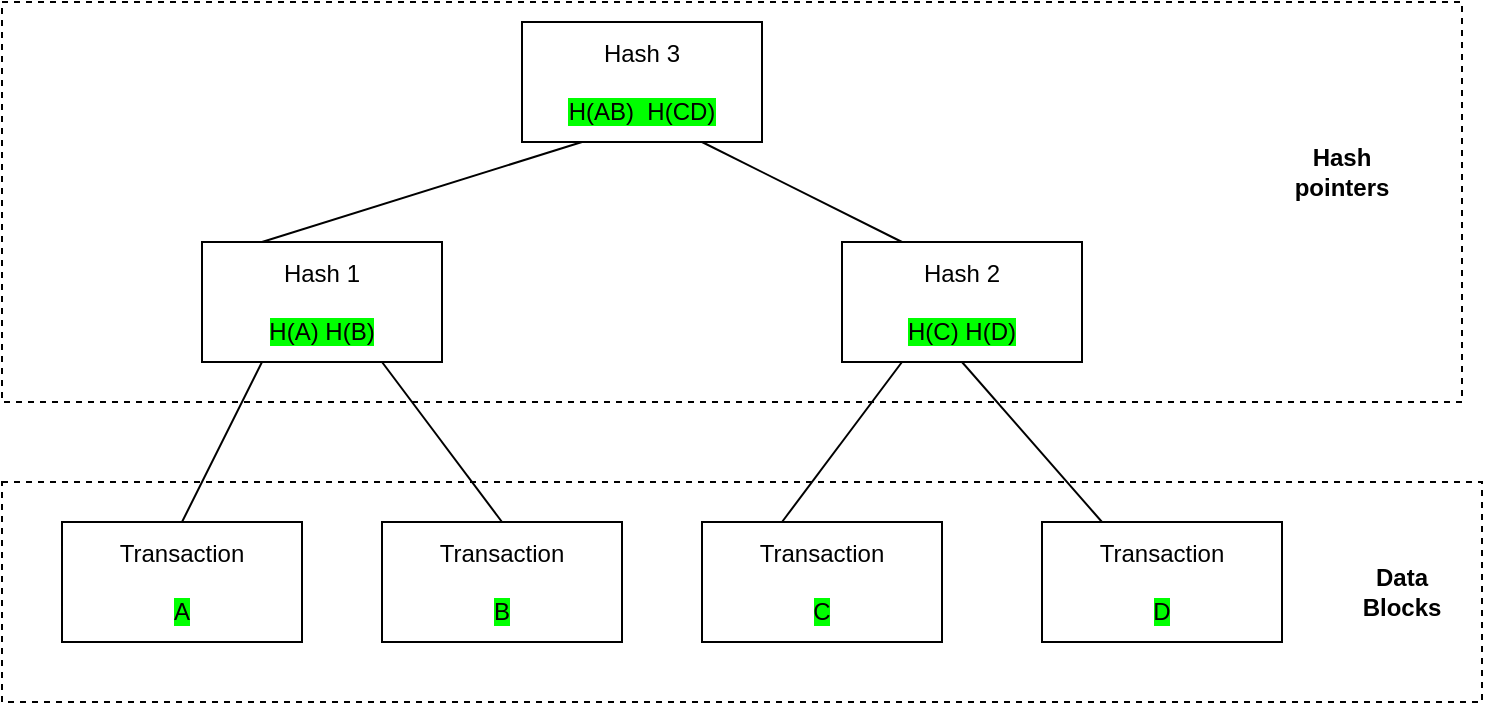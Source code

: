 <mxfile version="17.4.2" type="device" pages="7"><diagram id="M_bP9zb4Cq4ci4ngZpN2" name="Merkle Tree"><mxGraphModel dx="1426" dy="905" grid="1" gridSize="10" guides="1" tooltips="1" connect="1" arrows="1" fold="1" page="1" pageScale="1" pageWidth="827" pageHeight="1169" math="0" shadow="0"><root><mxCell id="0"/><mxCell id="1" parent="0"/><mxCell id="kRfGjqKqQQaGxyidm-4d-5" value="" style="rounded=0;whiteSpace=wrap;html=1;labelBackgroundColor=#00FF00;fontColor=#000000;dashed=1;" parent="1" vertex="1"><mxGeometry x="170" y="260" width="740" height="110" as="geometry"/></mxCell><mxCell id="kRfGjqKqQQaGxyidm-4d-1" value="Transaction&lt;br&gt;&lt;br&gt;&lt;font style=&quot;background-color: rgb(0 , 255 , 0)&quot;&gt;A&lt;/font&gt;" style="rounded=0;whiteSpace=wrap;html=1;" parent="1" vertex="1"><mxGeometry x="200" y="280" width="120" height="60" as="geometry"/></mxCell><mxCell id="kRfGjqKqQQaGxyidm-4d-2" value="Transaction&lt;br&gt;&lt;br&gt;&lt;font style=&quot;background-color: rgb(0 , 255 , 0)&quot;&gt;B&lt;/font&gt;" style="rounded=0;whiteSpace=wrap;html=1;" parent="1" vertex="1"><mxGeometry x="360" y="280" width="120" height="60" as="geometry"/></mxCell><mxCell id="kRfGjqKqQQaGxyidm-4d-3" value="Transaction&lt;br&gt;&lt;br&gt;&lt;font style=&quot;background-color: rgb(0 , 255 , 0)&quot;&gt;C&lt;/font&gt;" style="rounded=0;whiteSpace=wrap;html=1;" parent="1" vertex="1"><mxGeometry x="520" y="280" width="120" height="60" as="geometry"/></mxCell><mxCell id="kRfGjqKqQQaGxyidm-4d-4" value="Transaction&lt;br&gt;&lt;span style=&quot;background-color: rgb(0 , 255 , 0)&quot;&gt;&lt;br&gt;D&lt;br&gt;&lt;/span&gt;" style="rounded=0;whiteSpace=wrap;html=1;" parent="1" vertex="1"><mxGeometry x="690" y="280" width="120" height="60" as="geometry"/></mxCell><mxCell id="kRfGjqKqQQaGxyidm-4d-8" value="&lt;b&gt;Data&lt;br&gt;Blocks&lt;/b&gt;" style="text;html=1;strokeColor=none;fillColor=none;align=center;verticalAlign=middle;whiteSpace=wrap;rounded=0;dashed=1;labelBackgroundColor=#FFFFFF;fontFamily=Helvetica;fontSize=12;fontColor=#000000;" parent="1" vertex="1"><mxGeometry x="840" y="300" width="60" height="30" as="geometry"/></mxCell><mxCell id="kRfGjqKqQQaGxyidm-4d-18" value="" style="rounded=0;whiteSpace=wrap;html=1;dashed=1;labelBackgroundColor=#FFFFFF;fontFamily=Helvetica;fontSize=12;fontColor=#000000;strokeColor=default;fillColor=default;" parent="1" vertex="1"><mxGeometry x="170" y="20" width="730" height="200" as="geometry"/></mxCell><mxCell id="kRfGjqKqQQaGxyidm-4d-9" value="Hash 1&lt;br&gt;&lt;span style=&quot;background-color: rgb(0 , 255 , 0)&quot;&gt;&lt;br&gt;H(A) H(B)&lt;/span&gt;" style="rounded=0;whiteSpace=wrap;html=1;" parent="1" vertex="1"><mxGeometry x="270" y="140" width="120" height="60" as="geometry"/></mxCell><mxCell id="kRfGjqKqQQaGxyidm-4d-10" value="Hash 2&lt;span style=&quot;background-color: rgb(0 , 255 , 0)&quot;&gt;&lt;br&gt;&lt;br&gt;H(C) H(D)&lt;/span&gt;" style="rounded=0;whiteSpace=wrap;html=1;" parent="1" vertex="1"><mxGeometry x="590" y="140" width="120" height="60" as="geometry"/></mxCell><mxCell id="kRfGjqKqQQaGxyidm-4d-11" value="" style="endArrow=none;html=1;rounded=0;fontFamily=Helvetica;fontSize=12;fontColor=#000000;exitX=0.5;exitY=0;exitDx=0;exitDy=0;entryX=0.25;entryY=1;entryDx=0;entryDy=0;" parent="1" source="kRfGjqKqQQaGxyidm-4d-1" target="kRfGjqKqQQaGxyidm-4d-9" edge="1"><mxGeometry width="50" height="50" relative="1" as="geometry"><mxPoint x="270" y="260" as="sourcePoint"/><mxPoint x="320" y="210" as="targetPoint"/></mxGeometry></mxCell><mxCell id="kRfGjqKqQQaGxyidm-4d-12" value="" style="endArrow=none;html=1;rounded=0;fontFamily=Helvetica;fontSize=12;fontColor=#000000;exitX=0.5;exitY=0;exitDx=0;exitDy=0;entryX=0.25;entryY=1;entryDx=0;entryDy=0;" parent="1" target="kRfGjqKqQQaGxyidm-4d-10" edge="1"><mxGeometry width="50" height="50" relative="1" as="geometry"><mxPoint x="560" y="280" as="sourcePoint"/><mxPoint x="600" y="200" as="targetPoint"/></mxGeometry></mxCell><mxCell id="kRfGjqKqQQaGxyidm-4d-13" value="" style="endArrow=none;html=1;rounded=0;fontFamily=Helvetica;fontSize=12;fontColor=#000000;exitX=0.5;exitY=0;exitDx=0;exitDy=0;entryX=0.75;entryY=1;entryDx=0;entryDy=0;" parent="1" source="kRfGjqKqQQaGxyidm-4d-2" target="kRfGjqKqQQaGxyidm-4d-9" edge="1"><mxGeometry width="50" height="50" relative="1" as="geometry"><mxPoint x="350" y="250" as="sourcePoint"/><mxPoint x="400" y="200" as="targetPoint"/></mxGeometry></mxCell><mxCell id="kRfGjqKqQQaGxyidm-4d-14" value="" style="endArrow=none;html=1;rounded=0;fontFamily=Helvetica;fontSize=12;fontColor=#000000;exitX=0.25;exitY=0;exitDx=0;exitDy=0;entryX=0.5;entryY=1;entryDx=0;entryDy=0;" parent="1" source="kRfGjqKqQQaGxyidm-4d-4" target="kRfGjqKqQQaGxyidm-4d-10" edge="1"><mxGeometry width="50" height="50" relative="1" as="geometry"><mxPoint x="430" y="290" as="sourcePoint"/><mxPoint x="510" y="220" as="targetPoint"/></mxGeometry></mxCell><mxCell id="kRfGjqKqQQaGxyidm-4d-15" value="Hash 3&lt;br&gt;&lt;span style=&quot;background-color: rgb(0 , 255 , 0)&quot;&gt;&lt;br&gt;H(AB)&amp;nbsp; H(CD)&lt;/span&gt;" style="rounded=0;whiteSpace=wrap;html=1;" parent="1" vertex="1"><mxGeometry x="430" y="30" width="120" height="60" as="geometry"/></mxCell><mxCell id="kRfGjqKqQQaGxyidm-4d-16" value="" style="endArrow=none;html=1;rounded=0;fontFamily=Helvetica;fontSize=12;fontColor=#000000;exitX=0.25;exitY=0;exitDx=0;exitDy=0;entryX=0.25;entryY=1;entryDx=0;entryDy=0;" parent="1" source="kRfGjqKqQQaGxyidm-4d-9" target="kRfGjqKqQQaGxyidm-4d-15" edge="1"><mxGeometry width="50" height="50" relative="1" as="geometry"><mxPoint x="410" y="170" as="sourcePoint"/><mxPoint x="450" y="90" as="targetPoint"/></mxGeometry></mxCell><mxCell id="kRfGjqKqQQaGxyidm-4d-17" value="" style="endArrow=none;html=1;rounded=0;fontFamily=Helvetica;fontSize=12;fontColor=#000000;exitX=0.25;exitY=0;exitDx=0;exitDy=0;entryX=0.5;entryY=1;entryDx=0;entryDy=0;" parent="1" source="kRfGjqKqQQaGxyidm-4d-10" edge="1"><mxGeometry width="50" height="50" relative="1" as="geometry"><mxPoint x="590" y="170" as="sourcePoint"/><mxPoint x="520" y="90" as="targetPoint"/></mxGeometry></mxCell><mxCell id="kRfGjqKqQQaGxyidm-4d-20" value="&lt;b&gt;Hash pointers&lt;/b&gt;" style="text;html=1;strokeColor=none;fillColor=none;align=center;verticalAlign=middle;whiteSpace=wrap;rounded=0;dashed=1;labelBackgroundColor=#FFFFFF;fontFamily=Helvetica;fontSize=12;fontColor=#000000;" parent="1" vertex="1"><mxGeometry x="810" y="90" width="60" height="30" as="geometry"/></mxCell></root></mxGraphModel></diagram><diagram id="FwAGlRqlnI6DhFHEzbDu" name="empty_tree_insert"><mxGraphModel dx="1426" dy="905" grid="1" gridSize="10" guides="1" tooltips="1" connect="1" arrows="1" fold="1" page="1" pageScale="1" pageWidth="827" pageHeight="1169" math="0" shadow="0"><root><mxCell id="0"/><mxCell id="1" parent="0"/><mxCell id="GQIePK0XitOmK3DEXwi1-1" value="Hello" style="rounded=0;whiteSpace=wrap;html=1;" parent="1" vertex="1"><mxGeometry x="330" y="240" width="70" height="30" as="geometry"/></mxCell><mxCell id="GQIePK0XitOmK3DEXwi1-2" value="key" style="text;html=1;strokeColor=none;fillColor=none;align=center;verticalAlign=middle;whiteSpace=wrap;rounded=0;" parent="1" vertex="1"><mxGeometry x="310" y="210" width="60" height="30" as="geometry"/></mxCell><mxCell id="GQIePK0XitOmK3DEXwi1-3" value="World" style="rounded=0;whiteSpace=wrap;html=1;" parent="1" vertex="1"><mxGeometry x="380" y="240" width="50" height="30" as="geometry"/></mxCell><mxCell id="GQIePK0XitOmK3DEXwi1-4" value="value" style="text;html=1;strokeColor=none;fillColor=none;align=center;verticalAlign=middle;whiteSpace=wrap;rounded=0;" parent="1" vertex="1"><mxGeometry x="375" y="210" width="60" height="30" as="geometry"/></mxCell><mxCell id="GQIePK0XitOmK3DEXwi1-13" value="" style="shape=cylinder3;whiteSpace=wrap;html=1;boundedLbl=1;backgroundOutline=1;size=15;" parent="1" vertex="1"><mxGeometry x="210" y="305" width="220" height="105" as="geometry"/></mxCell><mxCell id="GQIePK0XitOmK3DEXwi1-5" value="" style="endArrow=classic;html=1;rounded=0;exitX=0.5;exitY=1;exitDx=0;exitDy=0;entryX=0.438;entryY=0;entryDx=0;entryDy=0;entryPerimeter=0;" parent="1" source="GQIePK0XitOmK3DEXwi1-1" target="GQIePK0XitOmK3DEXwi1-6" edge="1"><mxGeometry width="50" height="50" relative="1" as="geometry"><mxPoint x="340" y="320" as="sourcePoint"/><mxPoint x="370" y="350" as="targetPoint"/></mxGeometry></mxCell><mxCell id="GQIePK0XitOmK3DEXwi1-11" value="Hash" style="edgeStyle=orthogonalEdgeStyle;rounded=0;orthogonalLoop=1;jettySize=auto;html=1;" parent="1" source="GQIePK0XitOmK3DEXwi1-6" target="GQIePK0XitOmK3DEXwi1-10" edge="1"><mxGeometry relative="1" as="geometry"/></mxCell><mxCell id="GQIePK0XitOmK3DEXwi1-6" value="LeafNode" style="rounded=0;whiteSpace=wrap;html=1;" parent="1" vertex="1"><mxGeometry x="340" y="350" width="74" height="20" as="geometry"/></mxCell><mxCell id="GQIePK0XitOmK3DEXwi1-10" value="root key" style="rounded=0;whiteSpace=wrap;html=1;" parent="1" vertex="1"><mxGeometry x="220" y="345" width="70" height="25" as="geometry"/></mxCell><mxCell id="GQIePK0XitOmK3DEXwi1-14" value="KvStore" style="text;html=1;strokeColor=none;fillColor=none;align=center;verticalAlign=middle;whiteSpace=wrap;rounded=0;" parent="1" vertex="1"><mxGeometry x="250" y="380" width="60" height="30" as="geometry"/></mxCell></root></mxGraphModel></diagram><diagram name="one_leaf" id="dmQ-57ptFPSCC0STh6hN"><mxGraphModel dx="1426" dy="905" grid="1" gridSize="10" guides="1" tooltips="1" connect="1" arrows="1" fold="1" page="1" pageScale="1" pageWidth="827" pageHeight="1169" math="0" shadow="0"><root><mxCell id="Jq9z6TF_7kkWLL9gHlPO-0"/><mxCell id="Jq9z6TF_7kkWLL9gHlPO-1" parent="Jq9z6TF_7kkWLL9gHlPO-0"/><mxCell id="uqDGVVk8oIF9GNynj8qY-1" value="0x1" style="rounded=0;whiteSpace=wrap;html=1;fillColor=#d5e8d4;strokeColor=#82b366;" parent="Jq9z6TF_7kkWLL9gHlPO-1" vertex="1"><mxGeometry x="160" y="80" width="50" height="30" as="geometry"/></mxCell><mxCell id="uqDGVVk8oIF9GNynj8qY-9" style="edgeStyle=none;rounded=0;orthogonalLoop=1;jettySize=auto;html=1;exitX=0;exitY=0;exitDx=0;exitDy=0;" parent="Jq9z6TF_7kkWLL9gHlPO-1" source="uqDGVVk8oIF9GNynj8qY-7" target="uqDGVVk8oIF9GNynj8qY-2" edge="1"><mxGeometry relative="1" as="geometry"/></mxCell><mxCell id="l12D6Ns7DgdOQJS8y0nN-0" value="hash" style="edgeLabel;html=1;align=center;verticalAlign=middle;resizable=0;points=[];" parent="uqDGVVk8oIF9GNynj8qY-9" vertex="1" connectable="0"><mxGeometry x="0.2" y="-2" relative="1" as="geometry"><mxPoint as="offset"/></mxGeometry></mxCell><mxCell id="uqDGVVk8oIF9GNynj8qY-2" value="0x2" style="rounded=0;whiteSpace=wrap;html=1;fillColor=#d5e8d4;strokeColor=#82b366;" parent="Jq9z6TF_7kkWLL9gHlPO-1" vertex="1"><mxGeometry x="210" y="80" width="50" height="30" as="geometry"/></mxCell><mxCell id="uqDGVVk8oIF9GNynj8qY-3" value="0x3" style="rounded=0;whiteSpace=wrap;html=1;fillColor=#d5e8d4;strokeColor=#82b366;" parent="Jq9z6TF_7kkWLL9gHlPO-1" vertex="1"><mxGeometry x="260" y="80" width="50" height="30" as="geometry"/></mxCell><mxCell id="uqDGVVk8oIF9GNynj8qY-4" value="0x4" style="rounded=0;whiteSpace=wrap;html=1;fillColor=#d5e8d4;strokeColor=#82b366;" parent="Jq9z6TF_7kkWLL9gHlPO-1" vertex="1"><mxGeometry x="310" y="80" width="50" height="30" as="geometry"/></mxCell><mxCell id="uqDGVVk8oIF9GNynj8qY-6" value="key1" style="rounded=0;whiteSpace=wrap;html=1;" parent="Jq9z6TF_7kkWLL9gHlPO-1" vertex="1"><mxGeometry x="160" y="160" width="40" height="20" as="geometry"/></mxCell><mxCell id="uqDGVVk8oIF9GNynj8qY-7" value="value1" style="rounded=0;whiteSpace=wrap;html=1;" parent="Jq9z6TF_7kkWLL9gHlPO-1" vertex="1"><mxGeometry x="200" y="160" width="40" height="20" as="geometry"/></mxCell><mxCell id="uqDGVVk8oIF9GNynj8qY-8" value="Leaf" style="rounded=0;whiteSpace=wrap;html=1;fillColor=#d5e8d4;strokeColor=#82b366;" parent="Jq9z6TF_7kkWLL9gHlPO-1" vertex="1"><mxGeometry x="100" y="10" width="50" height="30" as="geometry"/></mxCell><mxCell id="uqDGVVk8oIF9GNynj8qY-10" value="root hash" style="text;html=1;strokeColor=none;fillColor=none;align=center;verticalAlign=middle;whiteSpace=wrap;rounded=0;" parent="Jq9z6TF_7kkWLL9gHlPO-1" vertex="1"><mxGeometry x="190" y="50" width="60" height="30" as="geometry"/></mxCell><mxCell id="yfjLkWhFbfLrq3O_u43j-1" value="leafnode1" style="text;html=1;strokeColor=none;fillColor=none;align=center;verticalAlign=middle;whiteSpace=wrap;rounded=0;" parent="Jq9z6TF_7kkWLL9gHlPO-1" vertex="1"><mxGeometry x="80" y="155" width="60" height="30" as="geometry"/></mxCell></root></mxGraphModel></diagram><diagram name="two_leaf_insert" id="sz_CXmfl8T0Qz_P0lKqg"><mxGraphModel dx="1426" dy="905" grid="1" gridSize="10" guides="1" tooltips="1" connect="1" arrows="1" fold="1" page="1" pageScale="1" pageWidth="827" pageHeight="1169" math="0" shadow="0"><root><mxCell id="82UqoiDQNVbbti5Mc9Xn-0"/><mxCell id="82UqoiDQNVbbti5Mc9Xn-1" parent="82UqoiDQNVbbti5Mc9Xn-0"/><mxCell id="bBEiq0gqE7ddjisEOMwv-32" value="0x1" style="rounded=0;whiteSpace=wrap;html=1;fillColor=#d5e8d4;strokeColor=#82b366;" vertex="1" parent="82UqoiDQNVbbti5Mc9Xn-1"><mxGeometry x="140" y="200" width="50" height="30" as="geometry"/></mxCell><mxCell id="bBEiq0gqE7ddjisEOMwv-33" style="edgeStyle=none;rounded=0;orthogonalLoop=1;jettySize=auto;html=1;exitX=0;exitY=0;exitDx=0;exitDy=0;" edge="1" parent="82UqoiDQNVbbti5Mc9Xn-1" source="bBEiq0gqE7ddjisEOMwv-39" target="bBEiq0gqE7ddjisEOMwv-35"><mxGeometry relative="1" as="geometry"/></mxCell><mxCell id="bBEiq0gqE7ddjisEOMwv-34" value="hash" style="edgeLabel;html=1;align=center;verticalAlign=middle;resizable=0;points=[];" vertex="1" connectable="0" parent="bBEiq0gqE7ddjisEOMwv-33"><mxGeometry x="0.119" relative="1" as="geometry"><mxPoint as="offset"/></mxGeometry></mxCell><mxCell id="bBEiq0gqE7ddjisEOMwv-35" value="0x2" style="rounded=0;whiteSpace=wrap;html=1;fillColor=#d5e8d4;strokeColor=#82b366;" vertex="1" parent="82UqoiDQNVbbti5Mc9Xn-1"><mxGeometry x="190" y="200" width="50" height="30" as="geometry"/></mxCell><mxCell id="bBEiq0gqE7ddjisEOMwv-36" value="0x3" style="rounded=0;whiteSpace=wrap;html=1;fillColor=#d5e8d4;strokeColor=#82b366;" vertex="1" parent="82UqoiDQNVbbti5Mc9Xn-1"><mxGeometry x="240" y="200" width="50" height="30" as="geometry"/></mxCell><mxCell id="bBEiq0gqE7ddjisEOMwv-37" value="0x4" style="rounded=0;whiteSpace=wrap;html=1;fillColor=#d5e8d4;strokeColor=#82b366;" vertex="1" parent="82UqoiDQNVbbti5Mc9Xn-1"><mxGeometry x="290" y="200" width="50" height="30" as="geometry"/></mxCell><mxCell id="bBEiq0gqE7ddjisEOMwv-38" value="key1" style="rounded=0;whiteSpace=wrap;html=1;" vertex="1" parent="82UqoiDQNVbbti5Mc9Xn-1"><mxGeometry x="140" y="280" width="40" height="20" as="geometry"/></mxCell><mxCell id="bBEiq0gqE7ddjisEOMwv-39" value="value1" style="rounded=0;whiteSpace=wrap;html=1;" vertex="1" parent="82UqoiDQNVbbti5Mc9Xn-1"><mxGeometry x="180" y="280" width="40" height="20" as="geometry"/></mxCell><mxCell id="bBEiq0gqE7ddjisEOMwv-40" value="Leaf" style="rounded=0;whiteSpace=wrap;html=1;fillColor=#d5e8d4;strokeColor=#82b366;" vertex="1" parent="82UqoiDQNVbbti5Mc9Xn-1"><mxGeometry x="110" y="20" width="50" height="30" as="geometry"/></mxCell><mxCell id="bBEiq0gqE7ddjisEOMwv-41" value="Internal" style="rounded=0;whiteSpace=wrap;html=1;fillColor=#f8cecc;strokeColor=#b85450;" vertex="1" parent="82UqoiDQNVbbti5Mc9Xn-1"><mxGeometry x="200" y="20" width="50" height="30" as="geometry"/></mxCell><mxCell id="bBEiq0gqE7ddjisEOMwv-46" value="key2" style="rounded=0;whiteSpace=wrap;html=1;" vertex="1" parent="82UqoiDQNVbbti5Mc9Xn-1"><mxGeometry x="414" y="290" width="40" height="20" as="geometry"/></mxCell><mxCell id="bBEiq0gqE7ddjisEOMwv-47" value="value2" style="rounded=0;whiteSpace=wrap;html=1;" vertex="1" parent="82UqoiDQNVbbti5Mc9Xn-1"><mxGeometry x="454" y="290" width="40" height="20" as="geometry"/></mxCell><mxCell id="bBEiq0gqE7ddjisEOMwv-48" value="" style="edgeStyle=none;rounded=0;orthogonalLoop=1;jettySize=auto;html=1;" edge="1" parent="82UqoiDQNVbbti5Mc9Xn-1" source="bBEiq0gqE7ddjisEOMwv-52" target="bBEiq0gqE7ddjisEOMwv-37"><mxGeometry relative="1" as="geometry"/></mxCell><mxCell id="bBEiq0gqE7ddjisEOMwv-49" value="4" style="edgeLabel;html=1;align=center;verticalAlign=middle;resizable=0;points=[];" vertex="1" connectable="0" parent="bBEiq0gqE7ddjisEOMwv-48"><mxGeometry x="-0.068" y="-2" relative="1" as="geometry"><mxPoint as="offset"/></mxGeometry></mxCell><mxCell id="bBEiq0gqE7ddjisEOMwv-50" style="edgeStyle=none;rounded=0;orthogonalLoop=1;jettySize=auto;html=1;" edge="1" parent="82UqoiDQNVbbti5Mc9Xn-1" source="bBEiq0gqE7ddjisEOMwv-52"><mxGeometry relative="1" as="geometry"><mxPoint x="460" y="210" as="targetPoint"/></mxGeometry></mxCell><mxCell id="bBEiq0gqE7ddjisEOMwv-51" value="6" style="edgeLabel;html=1;align=center;verticalAlign=middle;resizable=0;points=[];" vertex="1" connectable="0" parent="bBEiq0gqE7ddjisEOMwv-50"><mxGeometry x="0.205" y="1" relative="1" as="geometry"><mxPoint x="4" y="4" as="offset"/></mxGeometry></mxCell><mxCell id="bBEiq0gqE7ddjisEOMwv-52" value="children1" style="rounded=0;whiteSpace=wrap;html=1;fillColor=#f8cecc;strokeColor=#b85450;" vertex="1" parent="82UqoiDQNVbbti5Mc9Xn-1"><mxGeometry x="350" y="150" width="120" height="30" as="geometry"/></mxCell><mxCell id="bBEiq0gqE7ddjisEOMwv-53" value="" style="edgeStyle=none;rounded=0;orthogonalLoop=1;jettySize=auto;html=1;" edge="1" parent="82UqoiDQNVbbti5Mc9Xn-1" source="bBEiq0gqE7ddjisEOMwv-55" target="bBEiq0gqE7ddjisEOMwv-52"><mxGeometry relative="1" as="geometry"/></mxCell><mxCell id="bBEiq0gqE7ddjisEOMwv-54" value="3" style="edgeLabel;html=1;align=center;verticalAlign=middle;resizable=0;points=[];" vertex="1" connectable="0" parent="bBEiq0gqE7ddjisEOMwv-53"><mxGeometry x="-0.4" y="-1" relative="1" as="geometry"><mxPoint as="offset"/></mxGeometry></mxCell><mxCell id="bBEiq0gqE7ddjisEOMwv-55" value="children2" style="rounded=0;whiteSpace=wrap;html=1;fillColor=#f8cecc;strokeColor=#b85450;" vertex="1" parent="82UqoiDQNVbbti5Mc9Xn-1"><mxGeometry x="350" y="100" width="120" height="30" as="geometry"/></mxCell><mxCell id="bBEiq0gqE7ddjisEOMwv-56" value="" style="edgeStyle=none;rounded=0;orthogonalLoop=1;jettySize=auto;html=1;" edge="1" parent="82UqoiDQNVbbti5Mc9Xn-1" source="bBEiq0gqE7ddjisEOMwv-58" target="bBEiq0gqE7ddjisEOMwv-55"><mxGeometry relative="1" as="geometry"/></mxCell><mxCell id="bBEiq0gqE7ddjisEOMwv-57" value="2" style="edgeLabel;html=1;align=center;verticalAlign=middle;resizable=0;points=[];" vertex="1" connectable="0" parent="bBEiq0gqE7ddjisEOMwv-56"><mxGeometry x="-0.4" y="2" relative="1" as="geometry"><mxPoint as="offset"/></mxGeometry></mxCell><mxCell id="bBEiq0gqE7ddjisEOMwv-58" value="children3" style="rounded=0;whiteSpace=wrap;html=1;fillColor=#f8cecc;strokeColor=#b85450;" vertex="1" parent="82UqoiDQNVbbti5Mc9Xn-1"><mxGeometry x="350" y="50" width="120" height="30" as="geometry"/></mxCell><mxCell id="bBEiq0gqE7ddjisEOMwv-62" value="leafnode1" style="text;html=1;strokeColor=none;fillColor=none;align=center;verticalAlign=middle;whiteSpace=wrap;rounded=0;" vertex="1" parent="82UqoiDQNVbbti5Mc9Xn-1"><mxGeometry x="70" y="285" width="60" height="30" as="geometry"/></mxCell><mxCell id="bBEiq0gqE7ddjisEOMwv-63" value="leafnode2" style="text;html=1;strokeColor=none;fillColor=none;align=center;verticalAlign=middle;whiteSpace=wrap;rounded=0;" vertex="1" parent="82UqoiDQNVbbti5Mc9Xn-1"><mxGeometry x="340" y="280" width="60" height="30" as="geometry"/></mxCell><mxCell id="tbfgX72t1C2HE9NYzE4M-0" value="0x1" style="rounded=0;whiteSpace=wrap;html=1;fillColor=#d5e8d4;strokeColor=#82b366;" vertex="1" parent="82UqoiDQNVbbti5Mc9Xn-1"><mxGeometry x="140" y="144.31" width="50" height="30" as="geometry"/></mxCell><mxCell id="tbfgX72t1C2HE9NYzE4M-1" value="0x2" style="rounded=0;whiteSpace=wrap;html=1;fillColor=#d5e8d4;strokeColor=#82b366;" vertex="1" parent="82UqoiDQNVbbti5Mc9Xn-1"><mxGeometry x="190" y="144.31" width="50" height="30" as="geometry"/></mxCell><mxCell id="tbfgX72t1C2HE9NYzE4M-2" value="0x3" style="rounded=0;whiteSpace=wrap;html=1;fillColor=#d5e8d4;strokeColor=#82b366;" vertex="1" parent="82UqoiDQNVbbti5Mc9Xn-1"><mxGeometry x="240" y="144.31" width="50" height="30" as="geometry"/></mxCell><mxCell id="tbfgX72t1C2HE9NYzE4M-3" value="0x6" style="rounded=0;whiteSpace=wrap;html=1;fillColor=#d5e8d4;strokeColor=#82b366;" vertex="1" parent="82UqoiDQNVbbti5Mc9Xn-1"><mxGeometry x="290" y="144.31" width="50" height="30" as="geometry"/></mxCell><mxCell id="tbfgX72t1C2HE9NYzE4M-4" value="" style="edgeStyle=none;rounded=0;orthogonalLoop=1;jettySize=auto;html=1;entryX=0.5;entryY=0;entryDx=0;entryDy=0;" edge="1" parent="82UqoiDQNVbbti5Mc9Xn-1" source="tbfgX72t1C2HE9NYzE4M-6" target="tbfgX72t1C2HE9NYzE4M-2"><mxGeometry relative="1" as="geometry"/></mxCell><mxCell id="tbfgX72t1C2HE9NYzE4M-5" value="hash" style="edgeLabel;html=1;align=center;verticalAlign=middle;resizable=0;points=[];" vertex="1" connectable="0" parent="tbfgX72t1C2HE9NYzE4M-4"><mxGeometry x="0.1" y="1" relative="1" as="geometry"><mxPoint as="offset"/></mxGeometry></mxCell><mxCell id="tbfgX72t1C2HE9NYzE4M-6" value="key2" style="rounded=0;whiteSpace=wrap;html=1;" vertex="1" parent="82UqoiDQNVbbti5Mc9Xn-1"><mxGeometry x="156.41" y="90" width="80" height="30" as="geometry"/></mxCell><mxCell id="uC9d1j7PfUjf-XEZbWRG-0" value="root hash" style="text;html=1;strokeColor=none;fillColor=none;align=center;verticalAlign=middle;whiteSpace=wrap;rounded=0;" vertex="1" parent="82UqoiDQNVbbti5Mc9Xn-1"><mxGeometry x="370" y="20" width="60" height="30" as="geometry"/></mxCell><mxCell id="lvAZ3PaU2WpPmE8TIOrA-0" value="hash1" style="text;html=1;strokeColor=none;fillColor=none;align=center;verticalAlign=middle;whiteSpace=wrap;rounded=0;" vertex="1" parent="82UqoiDQNVbbti5Mc9Xn-1"><mxGeometry x="70" y="200" width="60" height="30" as="geometry"/></mxCell><mxCell id="lvAZ3PaU2WpPmE8TIOrA-1" value="key2_hash" style="text;html=1;strokeColor=none;fillColor=none;align=center;verticalAlign=middle;whiteSpace=wrap;rounded=0;" vertex="1" parent="82UqoiDQNVbbti5Mc9Xn-1"><mxGeometry x="70" y="144.31" width="60" height="30" as="geometry"/></mxCell><mxCell id="lvAZ3PaU2WpPmE8TIOrA-2" value="" style="rounded=0;whiteSpace=wrap;html=1;fillColor=#d5e8d4;strokeColor=#82b366;" vertex="1" parent="82UqoiDQNVbbti5Mc9Xn-1"><mxGeometry x="440" y="210" width="50" height="30" as="geometry"/></mxCell><mxCell id="lvAZ3PaU2WpPmE8TIOrA-3" value="" style="rounded=0;whiteSpace=wrap;html=1;fillColor=#d5e8d4;strokeColor=#82b366;" vertex="1" parent="82UqoiDQNVbbti5Mc9Xn-1"><mxGeometry x="490" y="210" width="50" height="30" as="geometry"/></mxCell><mxCell id="lvAZ3PaU2WpPmE8TIOrA-4" value="" style="rounded=0;whiteSpace=wrap;html=1;fillColor=#d5e8d4;strokeColor=#82b366;" vertex="1" parent="82UqoiDQNVbbti5Mc9Xn-1"><mxGeometry x="540" y="210" width="50" height="30" as="geometry"/></mxCell><mxCell id="lvAZ3PaU2WpPmE8TIOrA-5" value="" style="rounded=0;whiteSpace=wrap;html=1;fillColor=#d5e8d4;strokeColor=#82b366;" vertex="1" parent="82UqoiDQNVbbti5Mc9Xn-1"><mxGeometry x="590" y="210" width="50" height="30" as="geometry"/></mxCell><mxCell id="lvAZ3PaU2WpPmE8TIOrA-6" value="hash2" style="text;html=1;strokeColor=none;fillColor=none;align=center;verticalAlign=middle;whiteSpace=wrap;rounded=0;" vertex="1" parent="82UqoiDQNVbbti5Mc9Xn-1"><mxGeometry x="383.5" y="210" width="60" height="30" as="geometry"/></mxCell><mxCell id="lvAZ3PaU2WpPmE8TIOrA-7" value="" style="endArrow=classic;html=1;rounded=0;exitX=0;exitY=0;exitDx=0;exitDy=0;" edge="1" parent="82UqoiDQNVbbti5Mc9Xn-1" source="bBEiq0gqE7ddjisEOMwv-47"><mxGeometry width="50" height="50" relative="1" as="geometry"><mxPoint x="500" y="290" as="sourcePoint"/><mxPoint x="550" y="240" as="targetPoint"/></mxGeometry></mxCell><mxCell id="lvAZ3PaU2WpPmE8TIOrA-8" value="hash" style="edgeLabel;html=1;align=center;verticalAlign=middle;resizable=0;points=[];" vertex="1" connectable="0" parent="lvAZ3PaU2WpPmE8TIOrA-7"><mxGeometry x="0.038" y="4" relative="1" as="geometry"><mxPoint as="offset"/></mxGeometry></mxCell></root></mxGraphModel></diagram><diagram name="internal_insert_leaf" id="fnwSOyMl-eHNL-YjtopK"><mxGraphModel dx="1426" dy="905" grid="1" gridSize="10" guides="1" tooltips="1" connect="1" arrows="1" fold="1" page="1" pageScale="1" pageWidth="827" pageHeight="1169" math="0" shadow="0"><root><mxCell id="neFw1zuKh4TzU_F64oiF-0"/><mxCell id="neFw1zuKh4TzU_F64oiF-1" parent="neFw1zuKh4TzU_F64oiF-0"/><mxCell id="uxYFZ92QN7nsROGe5uJO-0" value="0x1" style="rounded=0;whiteSpace=wrap;html=1;fillColor=#d5e8d4;strokeColor=#82b366;" vertex="1" parent="neFw1zuKh4TzU_F64oiF-1"><mxGeometry x="400" y="630" width="50" height="30" as="geometry"/></mxCell><mxCell id="uxYFZ92QN7nsROGe5uJO-1" style="edgeStyle=none;rounded=0;orthogonalLoop=1;jettySize=auto;html=1;exitX=0;exitY=0;exitDx=0;exitDy=0;" edge="1" parent="neFw1zuKh4TzU_F64oiF-1" source="uxYFZ92QN7nsROGe5uJO-7" target="uxYFZ92QN7nsROGe5uJO-3"><mxGeometry relative="1" as="geometry"/></mxCell><mxCell id="uxYFZ92QN7nsROGe5uJO-2" value="hash" style="edgeLabel;html=1;align=center;verticalAlign=middle;resizable=0;points=[];" vertex="1" connectable="0" parent="uxYFZ92QN7nsROGe5uJO-1"><mxGeometry x="0.119" relative="1" as="geometry"><mxPoint as="offset"/></mxGeometry></mxCell><mxCell id="uxYFZ92QN7nsROGe5uJO-3" value="0x2" style="rounded=0;whiteSpace=wrap;html=1;fillColor=#d5e8d4;strokeColor=#82b366;" vertex="1" parent="neFw1zuKh4TzU_F64oiF-1"><mxGeometry x="450" y="630" width="50" height="30" as="geometry"/></mxCell><mxCell id="uxYFZ92QN7nsROGe5uJO-4" value="0x3" style="rounded=0;whiteSpace=wrap;html=1;fillColor=#d5e8d4;strokeColor=#82b366;" vertex="1" parent="neFw1zuKh4TzU_F64oiF-1"><mxGeometry x="500" y="630" width="50" height="30" as="geometry"/></mxCell><mxCell id="uxYFZ92QN7nsROGe5uJO-5" value="0x4" style="rounded=0;whiteSpace=wrap;html=1;fillColor=#d5e8d4;strokeColor=#82b366;" vertex="1" parent="neFw1zuKh4TzU_F64oiF-1"><mxGeometry x="550" y="630" width="50" height="30" as="geometry"/></mxCell><mxCell id="uxYFZ92QN7nsROGe5uJO-6" value="key1" style="rounded=0;whiteSpace=wrap;html=1;" vertex="1" parent="neFw1zuKh4TzU_F64oiF-1"><mxGeometry x="400" y="710" width="40" height="20" as="geometry"/></mxCell><mxCell id="uxYFZ92QN7nsROGe5uJO-7" value="value1" style="rounded=0;whiteSpace=wrap;html=1;" vertex="1" parent="neFw1zuKh4TzU_F64oiF-1"><mxGeometry x="440" y="710" width="40" height="20" as="geometry"/></mxCell><mxCell id="uxYFZ92QN7nsROGe5uJO-8" value="Leaf" style="rounded=0;whiteSpace=wrap;html=1;fillColor=#d5e8d4;strokeColor=#82b366;" vertex="1" parent="neFw1zuKh4TzU_F64oiF-1"><mxGeometry x="370" y="450" width="50" height="30" as="geometry"/></mxCell><mxCell id="uxYFZ92QN7nsROGe5uJO-9" value="Internal" style="rounded=0;whiteSpace=wrap;html=1;fillColor=#f8cecc;strokeColor=#b85450;" vertex="1" parent="neFw1zuKh4TzU_F64oiF-1"><mxGeometry x="460" y="450" width="50" height="30" as="geometry"/></mxCell><mxCell id="uxYFZ92QN7nsROGe5uJO-10" value="key2" style="rounded=0;whiteSpace=wrap;html=1;" vertex="1" parent="neFw1zuKh4TzU_F64oiF-1"><mxGeometry x="700" y="720" width="30" height="20" as="geometry"/></mxCell><mxCell id="uxYFZ92QN7nsROGe5uJO-11" value="value2" style="rounded=0;whiteSpace=wrap;html=1;" vertex="1" parent="neFw1zuKh4TzU_F64oiF-1"><mxGeometry x="730" y="720" width="40" height="20" as="geometry"/></mxCell><mxCell id="uxYFZ92QN7nsROGe5uJO-12" value="" style="edgeStyle=none;rounded=0;orthogonalLoop=1;jettySize=auto;html=1;" edge="1" parent="neFw1zuKh4TzU_F64oiF-1" source="uxYFZ92QN7nsROGe5uJO-16" target="uxYFZ92QN7nsROGe5uJO-5"><mxGeometry relative="1" as="geometry"/></mxCell><mxCell id="uxYFZ92QN7nsROGe5uJO-13" value="4" style="edgeLabel;html=1;align=center;verticalAlign=middle;resizable=0;points=[];" vertex="1" connectable="0" parent="uxYFZ92QN7nsROGe5uJO-12"><mxGeometry x="-0.068" y="-2" relative="1" as="geometry"><mxPoint as="offset"/></mxGeometry></mxCell><mxCell id="uxYFZ92QN7nsROGe5uJO-14" style="edgeStyle=none;rounded=0;orthogonalLoop=1;jettySize=auto;html=1;entryX=1;entryY=0;entryDx=0;entryDy=0;" edge="1" parent="neFw1zuKh4TzU_F64oiF-1" source="uxYFZ92QN7nsROGe5uJO-16" target="P8Di4Ms0M4YTMIp-oJLI-2"><mxGeometry relative="1" as="geometry"/></mxCell><mxCell id="uxYFZ92QN7nsROGe5uJO-15" value="6" style="edgeLabel;html=1;align=center;verticalAlign=middle;resizable=0;points=[];" vertex="1" connectable="0" parent="uxYFZ92QN7nsROGe5uJO-14"><mxGeometry x="0.205" y="1" relative="1" as="geometry"><mxPoint x="4" y="4" as="offset"/></mxGeometry></mxCell><mxCell id="uxYFZ92QN7nsROGe5uJO-16" value="children1" style="rounded=0;whiteSpace=wrap;html=1;fillColor=#f8cecc;strokeColor=#b85450;" vertex="1" parent="neFw1zuKh4TzU_F64oiF-1"><mxGeometry x="610" y="580" width="120" height="30" as="geometry"/></mxCell><mxCell id="uxYFZ92QN7nsROGe5uJO-17" value="" style="edgeStyle=none;rounded=0;orthogonalLoop=1;jettySize=auto;html=1;" edge="1" parent="neFw1zuKh4TzU_F64oiF-1" source="uxYFZ92QN7nsROGe5uJO-19" target="uxYFZ92QN7nsROGe5uJO-16"><mxGeometry relative="1" as="geometry"/></mxCell><mxCell id="uxYFZ92QN7nsROGe5uJO-18" value="3" style="edgeLabel;html=1;align=center;verticalAlign=middle;resizable=0;points=[];" vertex="1" connectable="0" parent="uxYFZ92QN7nsROGe5uJO-17"><mxGeometry x="-0.4" y="-1" relative="1" as="geometry"><mxPoint as="offset"/></mxGeometry></mxCell><mxCell id="uxYFZ92QN7nsROGe5uJO-19" value="children2" style="rounded=0;whiteSpace=wrap;html=1;fillColor=#f8cecc;strokeColor=#b85450;" vertex="1" parent="neFw1zuKh4TzU_F64oiF-1"><mxGeometry x="610" y="530" width="120" height="30" as="geometry"/></mxCell><mxCell id="uxYFZ92QN7nsROGe5uJO-20" value="" style="edgeStyle=none;rounded=0;orthogonalLoop=1;jettySize=auto;html=1;" edge="1" parent="neFw1zuKh4TzU_F64oiF-1" source="uxYFZ92QN7nsROGe5uJO-22" target="uxYFZ92QN7nsROGe5uJO-19"><mxGeometry relative="1" as="geometry"/></mxCell><mxCell id="uxYFZ92QN7nsROGe5uJO-21" value="2" style="edgeLabel;html=1;align=center;verticalAlign=middle;resizable=0;points=[];" vertex="1" connectable="0" parent="uxYFZ92QN7nsROGe5uJO-20"><mxGeometry x="-0.4" y="2" relative="1" as="geometry"><mxPoint as="offset"/></mxGeometry></mxCell><mxCell id="uxYFZ92QN7nsROGe5uJO-22" value="children3" style="rounded=0;whiteSpace=wrap;html=1;fillColor=#f8cecc;strokeColor=#b85450;" vertex="1" parent="neFw1zuKh4TzU_F64oiF-1"><mxGeometry x="610" y="480" width="120" height="30" as="geometry"/></mxCell><mxCell id="uxYFZ92QN7nsROGe5uJO-23" value="root hash" style="text;html=1;strokeColor=none;fillColor=none;align=center;verticalAlign=middle;whiteSpace=wrap;rounded=0;" vertex="1" parent="neFw1zuKh4TzU_F64oiF-1"><mxGeometry x="620" y="440" width="60" height="30" as="geometry"/></mxCell><mxCell id="uxYFZ92QN7nsROGe5uJO-24" value="leafnode1" style="text;html=1;strokeColor=none;fillColor=none;align=center;verticalAlign=middle;whiteSpace=wrap;rounded=0;" vertex="1" parent="neFw1zuKh4TzU_F64oiF-1"><mxGeometry x="330" y="710" width="60" height="30" as="geometry"/></mxCell><mxCell id="uxYFZ92QN7nsROGe5uJO-25" value="leafnode2" style="text;html=1;strokeColor=none;fillColor=none;align=center;verticalAlign=middle;whiteSpace=wrap;rounded=0;" vertex="1" parent="neFw1zuKh4TzU_F64oiF-1"><mxGeometry x="624" y="715" width="60" height="30" as="geometry"/></mxCell><mxCell id="uxYFZ92QN7nsROGe5uJO-33" value="key3" style="rounded=0;whiteSpace=wrap;html=1;" vertex="1" parent="neFw1zuKh4TzU_F64oiF-1"><mxGeometry x="990" y="635" width="30" height="20" as="geometry"/></mxCell><mxCell id="uxYFZ92QN7nsROGe5uJO-36" value="0x3" style="rounded=0;whiteSpace=wrap;html=1;fillColor=#d5e8d4;strokeColor=#82b366;" vertex="1" parent="neFw1zuKh4TzU_F64oiF-1"><mxGeometry x="860" y="477.16" width="60" height="30" as="geometry"/></mxCell><mxCell id="uxYFZ92QN7nsROGe5uJO-37" value="0x5" style="rounded=0;whiteSpace=wrap;html=1;fillColor=#d5e8d4;strokeColor=#82b366;" vertex="1" parent="neFw1zuKh4TzU_F64oiF-1"><mxGeometry x="910" y="477.16" width="50" height="30" as="geometry"/></mxCell><mxCell id="uxYFZ92QN7nsROGe5uJO-38" value="0xe" style="rounded=0;whiteSpace=wrap;html=1;fillColor=#d5e8d4;strokeColor=#82b366;" vertex="1" parent="neFw1zuKh4TzU_F64oiF-1"><mxGeometry x="960" y="477.16" width="50" height="30" as="geometry"/></mxCell><mxCell id="uxYFZ92QN7nsROGe5uJO-39" value="0xf" style="rounded=0;whiteSpace=wrap;html=1;fillColor=#d5e8d4;strokeColor=#82b366;" vertex="1" parent="neFw1zuKh4TzU_F64oiF-1"><mxGeometry x="1010" y="477.16" width="50" height="30" as="geometry"/></mxCell><mxCell id="uxYFZ92QN7nsROGe5uJO-40" value="" style="edgeStyle=none;rounded=0;orthogonalLoop=1;jettySize=auto;html=1;entryX=0.5;entryY=0;entryDx=0;entryDy=0;" edge="1" parent="neFw1zuKh4TzU_F64oiF-1" source="uxYFZ92QN7nsROGe5uJO-42" target="uxYFZ92QN7nsROGe5uJO-38"><mxGeometry relative="1" as="geometry"/></mxCell><mxCell id="uxYFZ92QN7nsROGe5uJO-41" value="hash" style="edgeLabel;html=1;align=center;verticalAlign=middle;resizable=0;points=[];" vertex="1" connectable="0" parent="uxYFZ92QN7nsROGe5uJO-40"><mxGeometry x="0.1" y="1" relative="1" as="geometry"><mxPoint as="offset"/></mxGeometry></mxCell><mxCell id="uxYFZ92QN7nsROGe5uJO-42" value="key3" style="rounded=0;whiteSpace=wrap;html=1;" vertex="1" parent="neFw1zuKh4TzU_F64oiF-1"><mxGeometry x="876.41" y="422.85" width="80" height="30" as="geometry"/></mxCell><mxCell id="uxYFZ92QN7nsROGe5uJO-43" value="0x1" style="rounded=0;whiteSpace=wrap;html=1;fillColor=#d5e8d4;strokeColor=#82b366;" vertex="1" parent="neFw1zuKh4TzU_F64oiF-1"><mxGeometry x="400" y="564.31" width="60" height="30" as="geometry"/></mxCell><mxCell id="uxYFZ92QN7nsROGe5uJO-44" value="0x2" style="rounded=0;whiteSpace=wrap;html=1;fillColor=#d5e8d4;strokeColor=#82b366;" vertex="1" parent="neFw1zuKh4TzU_F64oiF-1"><mxGeometry x="450" y="564.31" width="50" height="30" as="geometry"/></mxCell><mxCell id="uxYFZ92QN7nsROGe5uJO-45" value="0x3" style="rounded=0;whiteSpace=wrap;html=1;fillColor=#d5e8d4;strokeColor=#82b366;" vertex="1" parent="neFw1zuKh4TzU_F64oiF-1"><mxGeometry x="500" y="564.31" width="50" height="30" as="geometry"/></mxCell><mxCell id="uxYFZ92QN7nsROGe5uJO-46" value="0x6" style="rounded=0;whiteSpace=wrap;html=1;fillColor=#d5e8d4;strokeColor=#82b366;" vertex="1" parent="neFw1zuKh4TzU_F64oiF-1"><mxGeometry x="550" y="564.31" width="50" height="30" as="geometry"/></mxCell><mxCell id="uxYFZ92QN7nsROGe5uJO-47" value="" style="edgeStyle=none;rounded=0;orthogonalLoop=1;jettySize=auto;html=1;entryX=0.5;entryY=0;entryDx=0;entryDy=0;" edge="1" parent="neFw1zuKh4TzU_F64oiF-1" source="uxYFZ92QN7nsROGe5uJO-49" target="uxYFZ92QN7nsROGe5uJO-45"><mxGeometry relative="1" as="geometry"/></mxCell><mxCell id="uxYFZ92QN7nsROGe5uJO-48" value="hash" style="edgeLabel;html=1;align=center;verticalAlign=middle;resizable=0;points=[];" vertex="1" connectable="0" parent="uxYFZ92QN7nsROGe5uJO-47"><mxGeometry x="0.1" y="1" relative="1" as="geometry"><mxPoint as="offset"/></mxGeometry></mxCell><mxCell id="uxYFZ92QN7nsROGe5uJO-49" value="key2" style="rounded=0;whiteSpace=wrap;html=1;" vertex="1" parent="neFw1zuKh4TzU_F64oiF-1"><mxGeometry x="416.41" y="510" width="80" height="30" as="geometry"/></mxCell><mxCell id="_pxLifUdztG400fLASL8-0" value="" style="endArrow=classic;html=1;rounded=0;exitX=1;exitY=0.5;exitDx=0;exitDy=0;entryX=0.25;entryY=0;entryDx=0;entryDy=0;" edge="1" parent="neFw1zuKh4TzU_F64oiF-1" source="uxYFZ92QN7nsROGe5uJO-22" target="P8Di4Ms0M4YTMIp-oJLI-12"><mxGeometry width="50" height="50" relative="1" as="geometry"><mxPoint x="740" y="690" as="sourcePoint"/><mxPoint x="790" y="640" as="targetPoint"/><Array as="points"/></mxGeometry></mxCell><mxCell id="_pxLifUdztG400fLASL8-1" value="3" style="edgeLabel;html=1;align=center;verticalAlign=middle;resizable=0;points=[];" vertex="1" connectable="0" parent="_pxLifUdztG400fLASL8-0"><mxGeometry x="0.1" y="-2" relative="1" as="geometry"><mxPoint y="-1" as="offset"/></mxGeometry></mxCell><mxCell id="OimI5r0SGs0IfHkneCuC-0" value="hash1" style="text;html=1;strokeColor=none;fillColor=none;align=center;verticalAlign=middle;whiteSpace=wrap;rounded=0;" vertex="1" parent="neFw1zuKh4TzU_F64oiF-1"><mxGeometry x="320" y="630" width="60" height="30" as="geometry"/></mxCell><mxCell id="zyUtyQnld-Sr2CPExfVo-0" value="key2_hash" style="text;html=1;strokeColor=none;fillColor=none;align=center;verticalAlign=middle;whiteSpace=wrap;rounded=0;" vertex="1" parent="neFw1zuKh4TzU_F64oiF-1"><mxGeometry x="330" y="570" width="60" height="30" as="geometry"/></mxCell><mxCell id="P8Di4Ms0M4YTMIp-oJLI-0" value="key2" style="rounded=0;whiteSpace=wrap;html=1;" vertex="1" parent="neFw1zuKh4TzU_F64oiF-1"><mxGeometry x="700.5" y="720" width="40" height="20" as="geometry"/></mxCell><mxCell id="P8Di4Ms0M4YTMIp-oJLI-1" value="value2" style="rounded=0;whiteSpace=wrap;html=1;" vertex="1" parent="neFw1zuKh4TzU_F64oiF-1"><mxGeometry x="740.5" y="720" width="40" height="20" as="geometry"/></mxCell><mxCell id="P8Di4Ms0M4YTMIp-oJLI-2" value="" style="rounded=0;whiteSpace=wrap;html=1;fillColor=#d5e8d4;strokeColor=#82b366;" vertex="1" parent="neFw1zuKh4TzU_F64oiF-1"><mxGeometry x="710" y="650" width="50" height="30" as="geometry"/></mxCell><mxCell id="P8Di4Ms0M4YTMIp-oJLI-3" value="" style="rounded=0;whiteSpace=wrap;html=1;fillColor=#d5e8d4;strokeColor=#82b366;" vertex="1" parent="neFw1zuKh4TzU_F64oiF-1"><mxGeometry x="760" y="650" width="50" height="30" as="geometry"/></mxCell><mxCell id="P8Di4Ms0M4YTMIp-oJLI-4" value="" style="rounded=0;whiteSpace=wrap;html=1;fillColor=#d5e8d4;strokeColor=#82b366;" vertex="1" parent="neFw1zuKh4TzU_F64oiF-1"><mxGeometry x="810" y="650" width="50" height="30" as="geometry"/></mxCell><mxCell id="P8Di4Ms0M4YTMIp-oJLI-5" value="" style="rounded=0;whiteSpace=wrap;html=1;fillColor=#d5e8d4;strokeColor=#82b366;" vertex="1" parent="neFw1zuKh4TzU_F64oiF-1"><mxGeometry x="860" y="650" width="50" height="30" as="geometry"/></mxCell><mxCell id="P8Di4Ms0M4YTMIp-oJLI-6" value="hash2" style="text;html=1;strokeColor=none;fillColor=none;align=center;verticalAlign=middle;whiteSpace=wrap;rounded=0;" vertex="1" parent="neFw1zuKh4TzU_F64oiF-1"><mxGeometry x="640.5" y="640" width="60" height="30" as="geometry"/></mxCell><mxCell id="P8Di4Ms0M4YTMIp-oJLI-7" value="" style="endArrow=classic;html=1;rounded=0;exitX=0;exitY=0;exitDx=0;exitDy=0;entryX=0.75;entryY=1;entryDx=0;entryDy=0;" edge="1" parent="neFw1zuKh4TzU_F64oiF-1" source="P8Di4Ms0M4YTMIp-oJLI-1" target="P8Di4Ms0M4YTMIp-oJLI-3"><mxGeometry width="50" height="50" relative="1" as="geometry"><mxPoint x="786.5" y="720" as="sourcePoint"/><mxPoint x="836.5" y="670" as="targetPoint"/></mxGeometry></mxCell><mxCell id="P8Di4Ms0M4YTMIp-oJLI-8" value="hash" style="edgeLabel;html=1;align=center;verticalAlign=middle;resizable=0;points=[];" vertex="1" connectable="0" parent="P8Di4Ms0M4YTMIp-oJLI-7"><mxGeometry x="0.038" y="4" relative="1" as="geometry"><mxPoint as="offset"/></mxGeometry></mxCell><mxCell id="P8Di4Ms0M4YTMIp-oJLI-10" value="key3_hash" style="text;html=1;strokeColor=none;fillColor=none;align=center;verticalAlign=middle;whiteSpace=wrap;rounded=0;" vertex="1" parent="neFw1zuKh4TzU_F64oiF-1"><mxGeometry x="790" y="477.16" width="60" height="30" as="geometry"/></mxCell><mxCell id="P8Di4Ms0M4YTMIp-oJLI-11" value="" style="rounded=0;whiteSpace=wrap;html=1;fillColor=#d5e8d4;strokeColor=#82b366;" vertex="1" parent="neFw1zuKh4TzU_F64oiF-1"><mxGeometry x="870" y="560" width="60" height="30" as="geometry"/></mxCell><mxCell id="P8Di4Ms0M4YTMIp-oJLI-12" value="" style="rounded=0;whiteSpace=wrap;html=1;fillColor=#d5e8d4;strokeColor=#82b366;" vertex="1" parent="neFw1zuKh4TzU_F64oiF-1"><mxGeometry x="920" y="560" width="50" height="30" as="geometry"/></mxCell><mxCell id="P8Di4Ms0M4YTMIp-oJLI-13" value="" style="rounded=0;whiteSpace=wrap;html=1;fillColor=#d5e8d4;strokeColor=#82b366;" vertex="1" parent="neFw1zuKh4TzU_F64oiF-1"><mxGeometry x="970" y="560" width="50" height="30" as="geometry"/></mxCell><mxCell id="P8Di4Ms0M4YTMIp-oJLI-14" value="" style="rounded=0;whiteSpace=wrap;html=1;fillColor=#d5e8d4;strokeColor=#82b366;" vertex="1" parent="neFw1zuKh4TzU_F64oiF-1"><mxGeometry x="1020" y="560" width="50" height="30" as="geometry"/></mxCell><mxCell id="P8Di4Ms0M4YTMIp-oJLI-15" value="leafnode3" style="text;html=1;strokeColor=none;fillColor=none;align=center;verticalAlign=middle;whiteSpace=wrap;rounded=0;" vertex="1" parent="neFw1zuKh4TzU_F64oiF-1"><mxGeometry x="930" y="630" width="50" height="30" as="geometry"/></mxCell><mxCell id="P8Di4Ms0M4YTMIp-oJLI-16" value="value3" style="rounded=0;whiteSpace=wrap;html=1;" vertex="1" parent="neFw1zuKh4TzU_F64oiF-1"><mxGeometry x="1020" y="635" width="40" height="20" as="geometry"/></mxCell><mxCell id="P8Di4Ms0M4YTMIp-oJLI-17" value="" style="endArrow=classic;html=1;rounded=0;entryX=0.75;entryY=1;entryDx=0;entryDy=0;exitX=0.75;exitY=0;exitDx=0;exitDy=0;" edge="1" parent="neFw1zuKh4TzU_F64oiF-1" source="uxYFZ92QN7nsROGe5uJO-33" target="P8Di4Ms0M4YTMIp-oJLI-12"><mxGeometry width="50" height="50" relative="1" as="geometry"><mxPoint x="700" y="650" as="sourcePoint"/><mxPoint x="750" y="600" as="targetPoint"/></mxGeometry></mxCell><mxCell id="rQv5n9S9gI9QhEofMVat-0" value="hash" style="edgeLabel;html=1;align=center;verticalAlign=middle;resizable=0;points=[];" vertex="1" connectable="0" parent="P8Di4Ms0M4YTMIp-oJLI-17"><mxGeometry x="-0.033" y="-1" relative="1" as="geometry"><mxPoint as="offset"/></mxGeometry></mxCell><mxCell id="P8Di4Ms0M4YTMIp-oJLI-18" value="hash3" style="text;html=1;strokeColor=none;fillColor=none;align=center;verticalAlign=middle;whiteSpace=wrap;rounded=0;" vertex="1" parent="neFw1zuKh4TzU_F64oiF-1"><mxGeometry x="805" y="560" width="60" height="30" as="geometry"/></mxCell></root></mxGraphModel></diagram><diagram name="internal_insert_recursive" id="XAozDBpwgHtSTZWbKtY0"><mxGraphModel dx="1426" dy="905" grid="1" gridSize="10" guides="1" tooltips="1" connect="1" arrows="1" fold="1" page="1" pageScale="1" pageWidth="827" pageHeight="1169" math="0" shadow="0"><root><mxCell id="Z_76v2UGBTvZDYNbxtaV-0"/><mxCell id="Z_76v2UGBTvZDYNbxtaV-1" parent="Z_76v2UGBTvZDYNbxtaV-0"/><mxCell id="PALM5zCfpQrGNFcQl1NQ-0" value="" style="rounded=0;whiteSpace=wrap;html=1;" vertex="1" parent="Z_76v2UGBTvZDYNbxtaV-1"><mxGeometry x="815" y="420" width="295" height="210" as="geometry"/></mxCell><mxCell id="Z_76v2UGBTvZDYNbxtaV-2" value="0x1" style="rounded=0;whiteSpace=wrap;html=1;fillColor=#d5e8d4;strokeColor=#82b366;" vertex="1" parent="Z_76v2UGBTvZDYNbxtaV-1"><mxGeometry x="400" y="630" width="50" height="30" as="geometry"/></mxCell><mxCell id="Z_76v2UGBTvZDYNbxtaV-3" style="edgeStyle=none;rounded=0;orthogonalLoop=1;jettySize=auto;html=1;exitX=0;exitY=0;exitDx=0;exitDy=0;" edge="1" parent="Z_76v2UGBTvZDYNbxtaV-1" source="Z_76v2UGBTvZDYNbxtaV-9" target="Z_76v2UGBTvZDYNbxtaV-5"><mxGeometry relative="1" as="geometry"/></mxCell><mxCell id="Z_76v2UGBTvZDYNbxtaV-4" value="hash" style="edgeLabel;html=1;align=center;verticalAlign=middle;resizable=0;points=[];" vertex="1" connectable="0" parent="Z_76v2UGBTvZDYNbxtaV-3"><mxGeometry x="0.119" relative="1" as="geometry"><mxPoint as="offset"/></mxGeometry></mxCell><mxCell id="Z_76v2UGBTvZDYNbxtaV-5" value="0x2" style="rounded=0;whiteSpace=wrap;html=1;fillColor=#d5e8d4;strokeColor=#82b366;" vertex="1" parent="Z_76v2UGBTvZDYNbxtaV-1"><mxGeometry x="450" y="630" width="50" height="30" as="geometry"/></mxCell><mxCell id="Z_76v2UGBTvZDYNbxtaV-6" value="0x3" style="rounded=0;whiteSpace=wrap;html=1;fillColor=#d5e8d4;strokeColor=#82b366;" vertex="1" parent="Z_76v2UGBTvZDYNbxtaV-1"><mxGeometry x="500" y="630" width="50" height="30" as="geometry"/></mxCell><mxCell id="Z_76v2UGBTvZDYNbxtaV-7" value="0x4" style="rounded=0;whiteSpace=wrap;html=1;fillColor=#d5e8d4;strokeColor=#82b366;" vertex="1" parent="Z_76v2UGBTvZDYNbxtaV-1"><mxGeometry x="550" y="630" width="50" height="30" as="geometry"/></mxCell><mxCell id="Z_76v2UGBTvZDYNbxtaV-8" value="key1" style="rounded=0;whiteSpace=wrap;html=1;" vertex="1" parent="Z_76v2UGBTvZDYNbxtaV-1"><mxGeometry x="400" y="710" width="40" height="20" as="geometry"/></mxCell><mxCell id="Z_76v2UGBTvZDYNbxtaV-9" value="value1" style="rounded=0;whiteSpace=wrap;html=1;" vertex="1" parent="Z_76v2UGBTvZDYNbxtaV-1"><mxGeometry x="440" y="710" width="40" height="20" as="geometry"/></mxCell><mxCell id="Z_76v2UGBTvZDYNbxtaV-10" value="Leaf" style="rounded=0;whiteSpace=wrap;html=1;fillColor=#d5e8d4;strokeColor=#82b366;" vertex="1" parent="Z_76v2UGBTvZDYNbxtaV-1"><mxGeometry x="370" y="450" width="50" height="30" as="geometry"/></mxCell><mxCell id="Z_76v2UGBTvZDYNbxtaV-11" value="Internal" style="rounded=0;whiteSpace=wrap;html=1;fillColor=#f8cecc;strokeColor=#b85450;" vertex="1" parent="Z_76v2UGBTvZDYNbxtaV-1"><mxGeometry x="460" y="450" width="50" height="30" as="geometry"/></mxCell><mxCell id="Z_76v2UGBTvZDYNbxtaV-12" value="key2" style="rounded=0;whiteSpace=wrap;html=1;" vertex="1" parent="Z_76v2UGBTvZDYNbxtaV-1"><mxGeometry x="700" y="720" width="30" height="20" as="geometry"/></mxCell><mxCell id="Z_76v2UGBTvZDYNbxtaV-13" value="value2" style="rounded=0;whiteSpace=wrap;html=1;" vertex="1" parent="Z_76v2UGBTvZDYNbxtaV-1"><mxGeometry x="730" y="720" width="40" height="20" as="geometry"/></mxCell><mxCell id="Z_76v2UGBTvZDYNbxtaV-14" value="" style="edgeStyle=none;rounded=0;orthogonalLoop=1;jettySize=auto;html=1;" edge="1" parent="Z_76v2UGBTvZDYNbxtaV-1" source="Z_76v2UGBTvZDYNbxtaV-18" target="Z_76v2UGBTvZDYNbxtaV-7"><mxGeometry relative="1" as="geometry"/></mxCell><mxCell id="Z_76v2UGBTvZDYNbxtaV-15" value="4" style="edgeLabel;html=1;align=center;verticalAlign=middle;resizable=0;points=[];" vertex="1" connectable="0" parent="Z_76v2UGBTvZDYNbxtaV-14"><mxGeometry x="-0.068" y="-2" relative="1" as="geometry"><mxPoint as="offset"/></mxGeometry></mxCell><mxCell id="Z_76v2UGBTvZDYNbxtaV-16" style="edgeStyle=none;rounded=0;orthogonalLoop=1;jettySize=auto;html=1;entryX=1;entryY=0;entryDx=0;entryDy=0;" edge="1" parent="Z_76v2UGBTvZDYNbxtaV-1" source="Z_76v2UGBTvZDYNbxtaV-18" target="Z_76v2UGBTvZDYNbxtaV-49"><mxGeometry relative="1" as="geometry"/></mxCell><mxCell id="Z_76v2UGBTvZDYNbxtaV-17" value="6" style="edgeLabel;html=1;align=center;verticalAlign=middle;resizable=0;points=[];" vertex="1" connectable="0" parent="Z_76v2UGBTvZDYNbxtaV-16"><mxGeometry x="0.205" y="1" relative="1" as="geometry"><mxPoint x="4" y="4" as="offset"/></mxGeometry></mxCell><mxCell id="Z_76v2UGBTvZDYNbxtaV-18" value="children1" style="rounded=0;whiteSpace=wrap;html=1;fillColor=#f8cecc;strokeColor=#b85450;" vertex="1" parent="Z_76v2UGBTvZDYNbxtaV-1"><mxGeometry x="610" y="580" width="120" height="30" as="geometry"/></mxCell><mxCell id="Z_76v2UGBTvZDYNbxtaV-19" value="" style="edgeStyle=none;rounded=0;orthogonalLoop=1;jettySize=auto;html=1;" edge="1" parent="Z_76v2UGBTvZDYNbxtaV-1" source="Z_76v2UGBTvZDYNbxtaV-21" target="Z_76v2UGBTvZDYNbxtaV-18"><mxGeometry relative="1" as="geometry"/></mxCell><mxCell id="Z_76v2UGBTvZDYNbxtaV-20" value="3" style="edgeLabel;html=1;align=center;verticalAlign=middle;resizable=0;points=[];" vertex="1" connectable="0" parent="Z_76v2UGBTvZDYNbxtaV-19"><mxGeometry x="-0.4" y="-1" relative="1" as="geometry"><mxPoint as="offset"/></mxGeometry></mxCell><mxCell id="Z_76v2UGBTvZDYNbxtaV-21" value="children2" style="rounded=0;whiteSpace=wrap;html=1;fillColor=#f8cecc;strokeColor=#b85450;" vertex="1" parent="Z_76v2UGBTvZDYNbxtaV-1"><mxGeometry x="610" y="530" width="120" height="30" as="geometry"/></mxCell><mxCell id="Z_76v2UGBTvZDYNbxtaV-22" value="" style="edgeStyle=none;rounded=0;orthogonalLoop=1;jettySize=auto;html=1;" edge="1" parent="Z_76v2UGBTvZDYNbxtaV-1" source="Z_76v2UGBTvZDYNbxtaV-24" target="Z_76v2UGBTvZDYNbxtaV-21"><mxGeometry relative="1" as="geometry"/></mxCell><mxCell id="Z_76v2UGBTvZDYNbxtaV-23" value="2" style="edgeLabel;html=1;align=center;verticalAlign=middle;resizable=0;points=[];" vertex="1" connectable="0" parent="Z_76v2UGBTvZDYNbxtaV-22"><mxGeometry x="-0.4" y="2" relative="1" as="geometry"><mxPoint as="offset"/></mxGeometry></mxCell><mxCell id="Z_76v2UGBTvZDYNbxtaV-24" value="children3" style="rounded=0;whiteSpace=wrap;html=1;fillColor=#f8cecc;strokeColor=#b85450;" vertex="1" parent="Z_76v2UGBTvZDYNbxtaV-1"><mxGeometry x="610" y="480" width="120" height="30" as="geometry"/></mxCell><mxCell id="Z_76v2UGBTvZDYNbxtaV-25" value="root hash" style="text;html=1;strokeColor=none;fillColor=none;align=center;verticalAlign=middle;whiteSpace=wrap;rounded=0;" vertex="1" parent="Z_76v2UGBTvZDYNbxtaV-1"><mxGeometry x="620" y="440" width="60" height="30" as="geometry"/></mxCell><mxCell id="Z_76v2UGBTvZDYNbxtaV-26" value="leafnode1" style="text;html=1;strokeColor=none;fillColor=none;align=center;verticalAlign=middle;whiteSpace=wrap;rounded=0;" vertex="1" parent="Z_76v2UGBTvZDYNbxtaV-1"><mxGeometry x="330" y="710" width="60" height="30" as="geometry"/></mxCell><mxCell id="Z_76v2UGBTvZDYNbxtaV-27" value="leafnode2" style="text;html=1;strokeColor=none;fillColor=none;align=center;verticalAlign=middle;whiteSpace=wrap;rounded=0;" vertex="1" parent="Z_76v2UGBTvZDYNbxtaV-1"><mxGeometry x="624" y="715" width="60" height="30" as="geometry"/></mxCell><mxCell id="Z_76v2UGBTvZDYNbxtaV-28" value="key3" style="rounded=0;whiteSpace=wrap;html=1;" vertex="1" parent="Z_76v2UGBTvZDYNbxtaV-1"><mxGeometry x="970" y="599.31" width="30" height="20" as="geometry"/></mxCell><mxCell id="Z_76v2UGBTvZDYNbxtaV-29" value="0x2" style="rounded=0;whiteSpace=wrap;html=1;fillColor=#d5e8d4;strokeColor=#82b366;" vertex="1" parent="Z_76v2UGBTvZDYNbxtaV-1"><mxGeometry x="897" y="480.0" width="60" height="30" as="geometry"/></mxCell><mxCell id="Z_76v2UGBTvZDYNbxtaV-30" value="0x5" style="rounded=0;whiteSpace=wrap;html=1;fillColor=#d5e8d4;strokeColor=#82b366;" vertex="1" parent="Z_76v2UGBTvZDYNbxtaV-1"><mxGeometry x="947" y="480.0" width="50" height="30" as="geometry"/></mxCell><mxCell id="Z_76v2UGBTvZDYNbxtaV-31" value="0xe" style="rounded=0;whiteSpace=wrap;html=1;fillColor=#d5e8d4;strokeColor=#82b366;" vertex="1" parent="Z_76v2UGBTvZDYNbxtaV-1"><mxGeometry x="997" y="480.0" width="50" height="30" as="geometry"/></mxCell><mxCell id="Z_76v2UGBTvZDYNbxtaV-32" value="0xf" style="rounded=0;whiteSpace=wrap;html=1;fillColor=#d5e8d4;strokeColor=#82b366;" vertex="1" parent="Z_76v2UGBTvZDYNbxtaV-1"><mxGeometry x="1047" y="480.0" width="50" height="30" as="geometry"/></mxCell><mxCell id="Z_76v2UGBTvZDYNbxtaV-33" value="" style="edgeStyle=none;rounded=0;orthogonalLoop=1;jettySize=auto;html=1;entryX=0.5;entryY=0;entryDx=0;entryDy=0;" edge="1" parent="Z_76v2UGBTvZDYNbxtaV-1" source="Z_76v2UGBTvZDYNbxtaV-35" target="Z_76v2UGBTvZDYNbxtaV-31"><mxGeometry relative="1" as="geometry"/></mxCell><mxCell id="Z_76v2UGBTvZDYNbxtaV-34" value="hash" style="edgeLabel;html=1;align=center;verticalAlign=middle;resizable=0;points=[];" vertex="1" connectable="0" parent="Z_76v2UGBTvZDYNbxtaV-33"><mxGeometry x="0.1" y="1" relative="1" as="geometry"><mxPoint as="offset"/></mxGeometry></mxCell><mxCell id="Z_76v2UGBTvZDYNbxtaV-35" value="key3" style="rounded=0;whiteSpace=wrap;html=1;" vertex="1" parent="Z_76v2UGBTvZDYNbxtaV-1"><mxGeometry x="913.41" y="425.69" width="80" height="30" as="geometry"/></mxCell><mxCell id="Z_76v2UGBTvZDYNbxtaV-36" value="0x1" style="rounded=0;whiteSpace=wrap;html=1;fillColor=#d5e8d4;strokeColor=#82b366;" vertex="1" parent="Z_76v2UGBTvZDYNbxtaV-1"><mxGeometry x="400" y="564.31" width="60" height="30" as="geometry"/></mxCell><mxCell id="Z_76v2UGBTvZDYNbxtaV-37" value="0x2" style="rounded=0;whiteSpace=wrap;html=1;fillColor=#d5e8d4;strokeColor=#82b366;" vertex="1" parent="Z_76v2UGBTvZDYNbxtaV-1"><mxGeometry x="450" y="564.31" width="50" height="30" as="geometry"/></mxCell><mxCell id="Z_76v2UGBTvZDYNbxtaV-38" value="0x3" style="rounded=0;whiteSpace=wrap;html=1;fillColor=#d5e8d4;strokeColor=#82b366;" vertex="1" parent="Z_76v2UGBTvZDYNbxtaV-1"><mxGeometry x="500" y="564.31" width="50" height="30" as="geometry"/></mxCell><mxCell id="Z_76v2UGBTvZDYNbxtaV-39" value="0x6" style="rounded=0;whiteSpace=wrap;html=1;fillColor=#d5e8d4;strokeColor=#82b366;" vertex="1" parent="Z_76v2UGBTvZDYNbxtaV-1"><mxGeometry x="550" y="564.31" width="50" height="30" as="geometry"/></mxCell><mxCell id="Z_76v2UGBTvZDYNbxtaV-40" value="" style="edgeStyle=none;rounded=0;orthogonalLoop=1;jettySize=auto;html=1;entryX=0.5;entryY=0;entryDx=0;entryDy=0;" edge="1" parent="Z_76v2UGBTvZDYNbxtaV-1" source="Z_76v2UGBTvZDYNbxtaV-42" target="Z_76v2UGBTvZDYNbxtaV-38"><mxGeometry relative="1" as="geometry"/></mxCell><mxCell id="Z_76v2UGBTvZDYNbxtaV-41" value="hash" style="edgeLabel;html=1;align=center;verticalAlign=middle;resizable=0;points=[];" vertex="1" connectable="0" parent="Z_76v2UGBTvZDYNbxtaV-40"><mxGeometry x="0.1" y="1" relative="1" as="geometry"><mxPoint as="offset"/></mxGeometry></mxCell><mxCell id="Z_76v2UGBTvZDYNbxtaV-42" value="key2" style="rounded=0;whiteSpace=wrap;html=1;" vertex="1" parent="Z_76v2UGBTvZDYNbxtaV-1"><mxGeometry x="416.41" y="510" width="80" height="30" as="geometry"/></mxCell><mxCell id="Z_76v2UGBTvZDYNbxtaV-45" value="hash1" style="text;html=1;strokeColor=none;fillColor=none;align=center;verticalAlign=middle;whiteSpace=wrap;rounded=0;" vertex="1" parent="Z_76v2UGBTvZDYNbxtaV-1"><mxGeometry x="320" y="630" width="60" height="30" as="geometry"/></mxCell><mxCell id="Z_76v2UGBTvZDYNbxtaV-46" value="key2_hash" style="text;html=1;strokeColor=none;fillColor=none;align=center;verticalAlign=middle;whiteSpace=wrap;rounded=0;" vertex="1" parent="Z_76v2UGBTvZDYNbxtaV-1"><mxGeometry x="330" y="570" width="60" height="30" as="geometry"/></mxCell><mxCell id="Z_76v2UGBTvZDYNbxtaV-47" value="key2" style="rounded=0;whiteSpace=wrap;html=1;" vertex="1" parent="Z_76v2UGBTvZDYNbxtaV-1"><mxGeometry x="700.5" y="720" width="40" height="20" as="geometry"/></mxCell><mxCell id="Z_76v2UGBTvZDYNbxtaV-48" value="value2" style="rounded=0;whiteSpace=wrap;html=1;" vertex="1" parent="Z_76v2UGBTvZDYNbxtaV-1"><mxGeometry x="740.5" y="720" width="40" height="20" as="geometry"/></mxCell><mxCell id="Z_76v2UGBTvZDYNbxtaV-49" value="" style="rounded=0;whiteSpace=wrap;html=1;fillColor=#d5e8d4;strokeColor=#82b366;" vertex="1" parent="Z_76v2UGBTvZDYNbxtaV-1"><mxGeometry x="710" y="650" width="50" height="30" as="geometry"/></mxCell><mxCell id="Z_76v2UGBTvZDYNbxtaV-50" value="" style="rounded=0;whiteSpace=wrap;html=1;fillColor=#d5e8d4;strokeColor=#82b366;" vertex="1" parent="Z_76v2UGBTvZDYNbxtaV-1"><mxGeometry x="760" y="650" width="50" height="30" as="geometry"/></mxCell><mxCell id="Z_76v2UGBTvZDYNbxtaV-51" value="" style="rounded=0;whiteSpace=wrap;html=1;fillColor=#d5e8d4;strokeColor=#82b366;" vertex="1" parent="Z_76v2UGBTvZDYNbxtaV-1"><mxGeometry x="810" y="650" width="50" height="30" as="geometry"/></mxCell><mxCell id="Z_76v2UGBTvZDYNbxtaV-52" value="" style="rounded=0;whiteSpace=wrap;html=1;fillColor=#d5e8d4;strokeColor=#82b366;" vertex="1" parent="Z_76v2UGBTvZDYNbxtaV-1"><mxGeometry x="860" y="650" width="50" height="30" as="geometry"/></mxCell><mxCell id="Z_76v2UGBTvZDYNbxtaV-53" value="hash2" style="text;html=1;strokeColor=none;fillColor=none;align=center;verticalAlign=middle;whiteSpace=wrap;rounded=0;" vertex="1" parent="Z_76v2UGBTvZDYNbxtaV-1"><mxGeometry x="640.5" y="640" width="60" height="30" as="geometry"/></mxCell><mxCell id="Z_76v2UGBTvZDYNbxtaV-54" value="" style="endArrow=classic;html=1;rounded=0;exitX=0;exitY=0;exitDx=0;exitDy=0;entryX=0.75;entryY=1;entryDx=0;entryDy=0;" edge="1" parent="Z_76v2UGBTvZDYNbxtaV-1" source="Z_76v2UGBTvZDYNbxtaV-48" target="Z_76v2UGBTvZDYNbxtaV-50"><mxGeometry width="50" height="50" relative="1" as="geometry"><mxPoint x="786.5" y="720" as="sourcePoint"/><mxPoint x="836.5" y="670" as="targetPoint"/></mxGeometry></mxCell><mxCell id="Z_76v2UGBTvZDYNbxtaV-55" value="hash" style="edgeLabel;html=1;align=center;verticalAlign=middle;resizable=0;points=[];" vertex="1" connectable="0" parent="Z_76v2UGBTvZDYNbxtaV-54"><mxGeometry x="0.038" y="4" relative="1" as="geometry"><mxPoint as="offset"/></mxGeometry></mxCell><mxCell id="Z_76v2UGBTvZDYNbxtaV-56" value="key3_hash" style="text;html=1;strokeColor=none;fillColor=none;align=center;verticalAlign=middle;whiteSpace=wrap;rounded=0;" vertex="1" parent="Z_76v2UGBTvZDYNbxtaV-1"><mxGeometry x="827" y="480.0" width="60" height="30" as="geometry"/></mxCell><mxCell id="Z_76v2UGBTvZDYNbxtaV-57" value="" style="rounded=0;whiteSpace=wrap;html=1;fillColor=#d5e8d4;strokeColor=#82b366;" vertex="1" parent="Z_76v2UGBTvZDYNbxtaV-1"><mxGeometry x="875" y="540" width="60" height="30" as="geometry"/></mxCell><mxCell id="Z_76v2UGBTvZDYNbxtaV-58" value="" style="rounded=0;whiteSpace=wrap;html=1;fillColor=#d5e8d4;strokeColor=#82b366;" vertex="1" parent="Z_76v2UGBTvZDYNbxtaV-1"><mxGeometry x="925" y="540" width="50" height="30" as="geometry"/></mxCell><mxCell id="Z_76v2UGBTvZDYNbxtaV-59" value="" style="rounded=0;whiteSpace=wrap;html=1;fillColor=#d5e8d4;strokeColor=#82b366;" vertex="1" parent="Z_76v2UGBTvZDYNbxtaV-1"><mxGeometry x="975" y="540" width="50" height="30" as="geometry"/></mxCell><mxCell id="Z_76v2UGBTvZDYNbxtaV-60" value="" style="rounded=0;whiteSpace=wrap;html=1;fillColor=#d5e8d4;strokeColor=#82b366;" vertex="1" parent="Z_76v2UGBTvZDYNbxtaV-1"><mxGeometry x="1025" y="540" width="50" height="30" as="geometry"/></mxCell><mxCell id="Z_76v2UGBTvZDYNbxtaV-61" value="leafnode3" style="text;html=1;strokeColor=none;fillColor=none;align=center;verticalAlign=middle;whiteSpace=wrap;rounded=0;" vertex="1" parent="Z_76v2UGBTvZDYNbxtaV-1"><mxGeometry x="910" y="594.31" width="50" height="30" as="geometry"/></mxCell><mxCell id="Z_76v2UGBTvZDYNbxtaV-62" value="value3" style="rounded=0;whiteSpace=wrap;html=1;" vertex="1" parent="Z_76v2UGBTvZDYNbxtaV-1"><mxGeometry x="1000" y="599.31" width="40" height="20" as="geometry"/></mxCell><mxCell id="Z_76v2UGBTvZDYNbxtaV-63" value="" style="endArrow=classic;html=1;rounded=0;entryX=0.75;entryY=1;entryDx=0;entryDy=0;exitX=0.75;exitY=0;exitDx=0;exitDy=0;" edge="1" parent="Z_76v2UGBTvZDYNbxtaV-1" source="Z_76v2UGBTvZDYNbxtaV-28" target="Z_76v2UGBTvZDYNbxtaV-58"><mxGeometry width="50" height="50" relative="1" as="geometry"><mxPoint x="700" y="650" as="sourcePoint"/><mxPoint x="750" y="600" as="targetPoint"/></mxGeometry></mxCell><mxCell id="goKDEwpr--y4EigrZmvw-1" value="hash" style="edgeLabel;html=1;align=center;verticalAlign=middle;resizable=0;points=[];" vertex="1" connectable="0" parent="Z_76v2UGBTvZDYNbxtaV-63"><mxGeometry x="-0.215" y="-2" relative="1" as="geometry"><mxPoint as="offset"/></mxGeometry></mxCell><mxCell id="Z_76v2UGBTvZDYNbxtaV-64" value="hash3" style="text;html=1;strokeColor=none;fillColor=none;align=center;verticalAlign=middle;whiteSpace=wrap;rounded=0;" vertex="1" parent="Z_76v2UGBTvZDYNbxtaV-1"><mxGeometry x="810" y="540" width="60" height="30" as="geometry"/></mxCell><mxCell id="PALM5zCfpQrGNFcQl1NQ-1" value="" style="endArrow=classic;html=1;rounded=0;entryX=0;entryY=1;entryDx=0;entryDy=0;exitX=1;exitY=0.5;exitDx=0;exitDy=0;" edge="1" parent="Z_76v2UGBTvZDYNbxtaV-1" source="Z_76v2UGBTvZDYNbxtaV-21" target="Z_76v2UGBTvZDYNbxtaV-64"><mxGeometry width="50" height="50" relative="1" as="geometry"><mxPoint x="740" y="590" as="sourcePoint"/><mxPoint x="790" y="540" as="targetPoint"/></mxGeometry></mxCell><mxCell id="PALM5zCfpQrGNFcQl1NQ-2" value="recursive" style="edgeLabel;html=1;align=center;verticalAlign=middle;resizable=0;points=[];" vertex="1" connectable="0" parent="PALM5zCfpQrGNFcQl1NQ-1"><mxGeometry x="0.212" y="2" relative="1" as="geometry"><mxPoint as="offset"/></mxGeometry></mxCell></root></mxGraphModel></diagram><diagram name="search" id="KEeO1l7CYgWjOLeVh-w5"><mxGraphModel dx="599" dy="905" grid="1" gridSize="10" guides="1" tooltips="1" connect="1" arrows="1" fold="1" page="1" pageScale="1" pageWidth="827" pageHeight="1169" math="0" shadow="0"><root><mxCell id="Fv803puEcwyNQA5rS4Nv-0"/><mxCell id="Fv803puEcwyNQA5rS4Nv-1" parent="Fv803puEcwyNQA5rS4Nv-0"/><mxCell id="Fv803puEcwyNQA5rS4Nv-30" value="nibble0" style="rounded=0;whiteSpace=wrap;html=1;fillColor=#d5e8d4;strokeColor=#82b366;" vertex="1" parent="Fv803puEcwyNQA5rS4Nv-1"><mxGeometry x="917" y="424.31" width="60" height="30" as="geometry"/></mxCell><mxCell id="Fv803puEcwyNQA5rS4Nv-31" value="nibble1" style="rounded=0;whiteSpace=wrap;html=1;fillColor=#d5e8d4;strokeColor=#82b366;" vertex="1" parent="Fv803puEcwyNQA5rS4Nv-1"><mxGeometry x="967" y="424.31" width="50" height="30" as="geometry"/></mxCell><mxCell id="Fv803puEcwyNQA5rS4Nv-32" value="..." style="rounded=0;whiteSpace=wrap;html=1;fillColor=#d5e8d4;strokeColor=#82b366;" vertex="1" parent="Fv803puEcwyNQA5rS4Nv-1"><mxGeometry x="1017" y="424.31" width="50" height="30" as="geometry"/></mxCell><mxCell id="Fv803puEcwyNQA5rS4Nv-33" value="nibble63" style="rounded=0;whiteSpace=wrap;html=1;fillColor=#d5e8d4;strokeColor=#82b366;" vertex="1" parent="Fv803puEcwyNQA5rS4Nv-1"><mxGeometry x="1067" y="424.31" width="50" height="30" as="geometry"/></mxCell><mxCell id="Fv803puEcwyNQA5rS4Nv-34" value="" style="edgeStyle=none;rounded=0;orthogonalLoop=1;jettySize=auto;html=1;entryX=0.5;entryY=0;entryDx=0;entryDy=0;" edge="1" parent="Fv803puEcwyNQA5rS4Nv-1" source="Fv803puEcwyNQA5rS4Nv-36" target="Fv803puEcwyNQA5rS4Nv-32"><mxGeometry relative="1" as="geometry"/></mxCell><mxCell id="Fv803puEcwyNQA5rS4Nv-35" value="hash" style="edgeLabel;html=1;align=center;verticalAlign=middle;resizable=0;points=[];" vertex="1" connectable="0" parent="Fv803puEcwyNQA5rS4Nv-34"><mxGeometry x="0.1" y="1" relative="1" as="geometry"><mxPoint as="offset"/></mxGeometry></mxCell><mxCell id="Fv803puEcwyNQA5rS4Nv-36" value="key4" style="rounded=0;whiteSpace=wrap;html=1;" vertex="1" parent="Fv803puEcwyNQA5rS4Nv-1"><mxGeometry x="933.41" y="370" width="80" height="30" as="geometry"/></mxCell><mxCell id="Fv803puEcwyNQA5rS4Nv-55" value="key4_hash" style="text;html=1;strokeColor=none;fillColor=none;align=center;verticalAlign=middle;whiteSpace=wrap;rounded=0;" vertex="1" parent="Fv803puEcwyNQA5rS4Nv-1"><mxGeometry x="847" y="424.31" width="60" height="30" as="geometry"/></mxCell><mxCell id="NReopzb2jk4Rt9LhEyso-5" value="" style="edgeStyle=none;rounded=0;orthogonalLoop=1;jettySize=auto;html=1;entryX=0.5;entryY=0;entryDx=0;entryDy=0;" edge="1" parent="Fv803puEcwyNQA5rS4Nv-1" source="NReopzb2jk4Rt9LhEyso-4" target="NReopzb2jk4Rt9LhEyso-8"><mxGeometry relative="1" as="geometry"><mxPoint x="1243.826" y="390.427" as="targetPoint"/></mxGeometry></mxCell><mxCell id="NReopzb2jk4Rt9LhEyso-4" value="key = root_hash&lt;br&gt;i = 0" style="rounded=0;whiteSpace=wrap;html=1;" vertex="1" parent="Fv803puEcwyNQA5rS4Nv-1"><mxGeometry x="1200" y="320" width="140" height="50" as="geometry"/></mxCell><mxCell id="NReopzb2jk4Rt9LhEyso-10" value="" style="edgeStyle=none;rounded=0;orthogonalLoop=1;jettySize=auto;html=1;" edge="1" parent="Fv803puEcwyNQA5rS4Nv-1" source="NReopzb2jk4Rt9LhEyso-8" target="NReopzb2jk4Rt9LhEyso-9"><mxGeometry relative="1" as="geometry"/></mxCell><mxCell id="NReopzb2jk4Rt9LhEyso-8" value="node = kvStore.get(key)" style="rounded=0;whiteSpace=wrap;html=1;" vertex="1" parent="Fv803puEcwyNQA5rS4Nv-1"><mxGeometry x="1201" y="415.69" width="139" height="50" as="geometry"/></mxCell><mxCell id="NReopzb2jk4Rt9LhEyso-16" value="" style="edgeStyle=orthogonalEdgeStyle;rounded=0;orthogonalLoop=1;jettySize=auto;html=1;exitX=0;exitY=0.5;exitDx=0;exitDy=0;entryX=0.5;entryY=0;entryDx=0;entryDy=0;" edge="1" parent="Fv803puEcwyNQA5rS4Nv-1" source="NReopzb2jk4Rt9LhEyso-9" target="NReopzb2jk4Rt9LhEyso-21"><mxGeometry relative="1" as="geometry"><mxPoint x="1270.5" y="580" as="targetPoint"/></mxGeometry></mxCell><mxCell id="NReopzb2jk4Rt9LhEyso-18" value="LeafNode" style="edgeLabel;html=1;align=center;verticalAlign=middle;resizable=0;points=[];" vertex="1" connectable="0" parent="NReopzb2jk4Rt9LhEyso-16"><mxGeometry x="-0.099" y="-1" relative="1" as="geometry"><mxPoint as="offset"/></mxGeometry></mxCell><mxCell id="NReopzb2jk4Rt9LhEyso-9" value="node is LeafNode" style="rhombus;whiteSpace=wrap;html=1;" vertex="1" parent="Fv803puEcwyNQA5rS4Nv-1"><mxGeometry x="1190" y="486" width="160" height="54" as="geometry"/></mxCell><mxCell id="NReopzb2jk4Rt9LhEyso-15" style="edgeStyle=none;rounded=0;orthogonalLoop=1;jettySize=auto;html=1;exitX=0.5;exitY=0;exitDx=0;exitDy=0;" edge="1" parent="Fv803puEcwyNQA5rS4Nv-1" source="NReopzb2jk4Rt9LhEyso-8" target="NReopzb2jk4Rt9LhEyso-8"><mxGeometry relative="1" as="geometry"/></mxCell><mxCell id="NReopzb2jk4Rt9LhEyso-21" value="&lt;br&gt;hash(node.raw_key) == key4_hash" style="rhombus;whiteSpace=wrap;html=1;" vertex="1" parent="Fv803puEcwyNQA5rS4Nv-1"><mxGeometry x="1027.5" y="575" width="182.5" height="115" as="geometry"/></mxCell><mxCell id="NReopzb2jk4Rt9LhEyso-22" value="return node.blob" style="rounded=0;whiteSpace=wrap;html=1;" vertex="1" parent="Fv803puEcwyNQA5rS4Nv-1"><mxGeometry x="957" y="700" width="139" height="50" as="geometry"/></mxCell><mxCell id="NReopzb2jk4Rt9LhEyso-23" value="return NONE" style="rounded=0;whiteSpace=wrap;html=1;" vertex="1" parent="Fv803puEcwyNQA5rS4Nv-1"><mxGeometry x="1140" y="700" width="139" height="50" as="geometry"/></mxCell><mxCell id="NReopzb2jk4Rt9LhEyso-24" value="" style="endArrow=classic;html=1;rounded=0;entryX=0.5;entryY=0;entryDx=0;entryDy=0;exitX=0;exitY=0.5;exitDx=0;exitDy=0;" edge="1" parent="Fv803puEcwyNQA5rS4Nv-1" source="NReopzb2jk4Rt9LhEyso-21" target="NReopzb2jk4Rt9LhEyso-22"><mxGeometry width="50" height="50" relative="1" as="geometry"><mxPoint x="1027" y="635" as="sourcePoint"/><mxPoint x="1027" y="675" as="targetPoint"/></mxGeometry></mxCell><mxCell id="NReopzb2jk4Rt9LhEyso-26" value="YES" style="edgeLabel;html=1;align=center;verticalAlign=middle;resizable=0;points=[];" vertex="1" connectable="0" parent="NReopzb2jk4Rt9LhEyso-24"><mxGeometry x="0.091" relative="1" as="geometry"><mxPoint as="offset"/></mxGeometry></mxCell><mxCell id="NReopzb2jk4Rt9LhEyso-25" value="" style="endArrow=classic;html=1;rounded=0;entryX=0.5;entryY=0;entryDx=0;entryDy=0;exitX=1;exitY=0.5;exitDx=0;exitDy=0;" edge="1" parent="Fv803puEcwyNQA5rS4Nv-1" source="NReopzb2jk4Rt9LhEyso-21" target="NReopzb2jk4Rt9LhEyso-23"><mxGeometry width="50" height="50" relative="1" as="geometry"><mxPoint x="1037.5" y="630" as="sourcePoint"/><mxPoint x="1036.5" y="685" as="targetPoint"/></mxGeometry></mxCell><mxCell id="NReopzb2jk4Rt9LhEyso-29" value="NO" style="edgeLabel;html=1;align=center;verticalAlign=middle;resizable=0;points=[];" vertex="1" connectable="0" parent="NReopzb2jk4Rt9LhEyso-25"><mxGeometry x="-0.063" y="1" relative="1" as="geometry"><mxPoint x="7" y="6" as="offset"/></mxGeometry></mxCell><mxCell id="NReopzb2jk4Rt9LhEyso-38" value="" style="edgeStyle=orthogonalEdgeStyle;rounded=0;orthogonalLoop=1;jettySize=auto;html=1;" edge="1" parent="Fv803puEcwyNQA5rS4Nv-1" source="NReopzb2jk4Rt9LhEyso-30" target="NReopzb2jk4Rt9LhEyso-37"><mxGeometry relative="1" as="geometry"/></mxCell><mxCell id="NReopzb2jk4Rt9LhEyso-30" value="&lt;br&gt;key = node.get(nibblei)&lt;br&gt;i++" style="rounded=0;whiteSpace=wrap;html=1;" vertex="1" parent="Fv803puEcwyNQA5rS4Nv-1"><mxGeometry x="1330" y="595" width="140" height="50" as="geometry"/></mxCell><mxCell id="NReopzb2jk4Rt9LhEyso-31" value="" style="endArrow=classic;html=1;rounded=0;exitX=1;exitY=0.5;exitDx=0;exitDy=0;edgeStyle=orthogonalEdgeStyle;entryX=0.5;entryY=0;entryDx=0;entryDy=0;" edge="1" parent="Fv803puEcwyNQA5rS4Nv-1" source="NReopzb2jk4Rt9LhEyso-9" target="NReopzb2jk4Rt9LhEyso-30"><mxGeometry width="50" height="50" relative="1" as="geometry"><mxPoint x="1360" y="560" as="sourcePoint"/><mxPoint x="1400" y="590" as="targetPoint"/></mxGeometry></mxCell><mxCell id="NReopzb2jk4Rt9LhEyso-32" value="InternalNode" style="edgeLabel;html=1;align=center;verticalAlign=middle;resizable=0;points=[];" vertex="1" connectable="0" parent="NReopzb2jk4Rt9LhEyso-31"><mxGeometry x="0.091" relative="1" as="geometry"><mxPoint as="offset"/></mxGeometry></mxCell><mxCell id="NReopzb2jk4Rt9LhEyso-40" value="" style="edgeStyle=orthogonalEdgeStyle;rounded=0;orthogonalLoop=1;jettySize=auto;html=1;" edge="1" parent="Fv803puEcwyNQA5rS4Nv-1" source="NReopzb2jk4Rt9LhEyso-37" target="NReopzb2jk4Rt9LhEyso-39"><mxGeometry relative="1" as="geometry"/></mxCell><mxCell id="NReopzb2jk4Rt9LhEyso-41" value="YES" style="edgeLabel;html=1;align=center;verticalAlign=middle;resizable=0;points=[];" vertex="1" connectable="0" parent="NReopzb2jk4Rt9LhEyso-40"><mxGeometry x="-0.099" y="1" relative="1" as="geometry"><mxPoint as="offset"/></mxGeometry></mxCell><mxCell id="NReopzb2jk4Rt9LhEyso-37" value="key is NONE" style="rhombus;whiteSpace=wrap;html=1;" vertex="1" parent="Fv803puEcwyNQA5rS4Nv-1"><mxGeometry x="1320" y="671" width="160" height="54" as="geometry"/></mxCell><mxCell id="NReopzb2jk4Rt9LhEyso-39" value="return NONE" style="rounded=0;whiteSpace=wrap;html=1;" vertex="1" parent="Fv803puEcwyNQA5rS4Nv-1"><mxGeometry x="1330" y="760" width="139" height="50" as="geometry"/></mxCell><mxCell id="NReopzb2jk4Rt9LhEyso-42" value="" style="endArrow=classic;html=1;rounded=0;exitX=1;exitY=0.5;exitDx=0;exitDy=0;entryX=1;entryY=0.5;entryDx=0;entryDy=0;edgeStyle=orthogonalEdgeStyle;" edge="1" parent="Fv803puEcwyNQA5rS4Nv-1" source="NReopzb2jk4Rt9LhEyso-37" target="NReopzb2jk4Rt9LhEyso-8"><mxGeometry width="50" height="50" relative="1" as="geometry"><mxPoint x="1480" y="730" as="sourcePoint"/><mxPoint x="1530" y="680" as="targetPoint"/></mxGeometry></mxCell><mxCell id="NReopzb2jk4Rt9LhEyso-43" value="NO" style="edgeLabel;html=1;align=center;verticalAlign=middle;resizable=0;points=[];" vertex="1" connectable="0" parent="NReopzb2jk4Rt9LhEyso-42"><mxGeometry x="-0.3" relative="1" as="geometry"><mxPoint as="offset"/></mxGeometry></mxCell></root></mxGraphModel></diagram></mxfile>